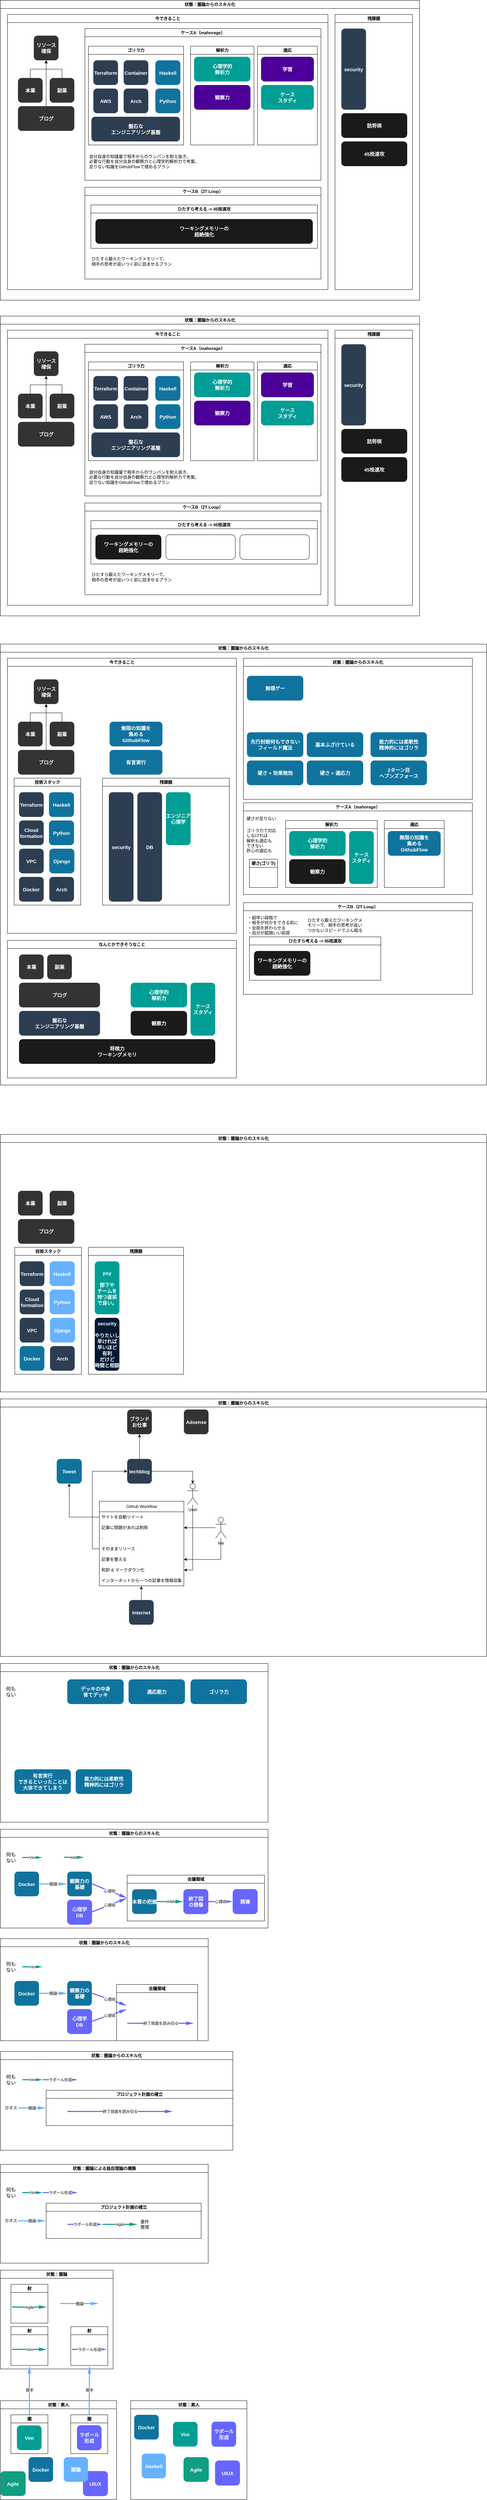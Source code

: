 <mxfile version="24.7.6" pages="5">
  <diagram id="oRNN-zSzG9cJebJDm6hJ" name="arrow">
    <mxGraphModel dx="1493" dy="7814" grid="1" gridSize="10" guides="1" tooltips="1" connect="1" arrows="1" fold="1" page="1" pageScale="1" pageWidth="827" pageHeight="1169" math="0" shadow="0">
      <root>
        <mxCell id="0" />
        <mxCell id="1" parent="0" />
        <mxCell id="EtvrNQNIiaBIp_oZrtTh-1" value="状態：素人" style="swimlane;whiteSpace=wrap;html=1;" parent="1" vertex="1">
          <mxGeometry x="410" y="110" width="330" height="280" as="geometry" />
        </mxCell>
        <mxCell id="EtvrNQNIiaBIp_oZrtTh-2" value="Docker" style="rounded=1;fillColor=#10739E;strokeColor=none;shadow=0;gradientColor=none;fontStyle=1;fontColor=#FFFFFF;fontSize=14;" parent="EtvrNQNIiaBIp_oZrtTh-1" vertex="1">
          <mxGeometry x="10.0" y="40" width="69.68" height="70" as="geometry" />
        </mxCell>
        <mxCell id="EtvrNQNIiaBIp_oZrtTh-3" value="Vim" style="rounded=1;fillColor=#019e95;strokeColor=none;shadow=0;gradientColor=none;fontStyle=1;fontColor=#FFFFFF;fontSize=14;" parent="EtvrNQNIiaBIp_oZrtTh-1" vertex="1">
          <mxGeometry x="120.0" y="60" width="69.79" height="70" as="geometry" />
        </mxCell>
        <mxCell id="EtvrNQNIiaBIp_oZrtTh-4" value="Haskell" style="rounded=1;fillColor=#66B2FF;strokeColor=none;shadow=0;gradientColor=none;fontStyle=1;fontColor=#FFFFFF;fontSize=14;" parent="EtvrNQNIiaBIp_oZrtTh-1" vertex="1">
          <mxGeometry x="31.36" y="150" width="68.75" height="70" as="geometry" />
        </mxCell>
        <mxCell id="EtvrNQNIiaBIp_oZrtTh-5" value="Agile" style="rounded=1;fillColor=#109e81;strokeColor=none;shadow=0;gradientColor=none;fontStyle=1;fontColor=#FFFFFF;fontSize=14;" parent="EtvrNQNIiaBIp_oZrtTh-1" vertex="1">
          <mxGeometry x="150" y="160" width="71.72" height="70" as="geometry" />
        </mxCell>
        <mxCell id="EtvrNQNIiaBIp_oZrtTh-6" value="UIUX" style="rounded=1;fillColor=#6666FF;strokeColor=#6666FF;shadow=0;gradientColor=none;fontStyle=1;fontColor=#FFFFFF;fontSize=14;" parent="EtvrNQNIiaBIp_oZrtTh-1" vertex="1">
          <mxGeometry x="240" y="170" width="69.79" height="70" as="geometry" />
        </mxCell>
        <mxCell id="EtvrNQNIiaBIp_oZrtTh-7" value="ラポール&#xa;形成" style="rounded=1;fillColor=#6666FF;strokeColor=#6666FF;shadow=0;gradientColor=none;fontStyle=1;fontColor=#FFFFFF;fontSize=14;" parent="EtvrNQNIiaBIp_oZrtTh-1" vertex="1">
          <mxGeometry x="230" y="60" width="68.75" height="70" as="geometry" />
        </mxCell>
        <mxCell id="EtvrNQNIiaBIp_oZrtTh-9" value="状態：素人" style="swimlane;whiteSpace=wrap;html=1;" parent="1" vertex="1">
          <mxGeometry x="40" y="110" width="330" height="280" as="geometry" />
        </mxCell>
        <mxCell id="EtvrNQNIiaBIp_oZrtTh-10" value="Docker" style="rounded=1;fillColor=#10739E;strokeColor=none;shadow=0;gradientColor=none;fontStyle=1;fontColor=#FFFFFF;fontSize=14;" parent="EtvrNQNIiaBIp_oZrtTh-9" vertex="1">
          <mxGeometry x="80.0" y="160" width="69.68" height="70" as="geometry" />
        </mxCell>
        <mxCell id="EtvrNQNIiaBIp_oZrtTh-13" value="圏" style="swimlane;whiteSpace=wrap;html=1;" parent="EtvrNQNIiaBIp_oZrtTh-9" vertex="1">
          <mxGeometry x="199.79" y="40" width="105" height="110" as="geometry" />
        </mxCell>
        <mxCell id="EtvrNQNIiaBIp_oZrtTh-14" value="ラポール&#xa;形成" style="rounded=1;fillColor=#6666FF;strokeColor=#6666FF;shadow=0;gradientColor=none;fontStyle=1;fontColor=#FFFFFF;fontSize=14;" parent="EtvrNQNIiaBIp_oZrtTh-13" vertex="1">
          <mxGeometry x="18.12" y="30" width="68.75" height="70" as="geometry" />
        </mxCell>
        <mxCell id="EtvrNQNIiaBIp_oZrtTh-15" value="圏" style="swimlane;whiteSpace=wrap;html=1;" parent="EtvrNQNIiaBIp_oZrtTh-9" vertex="1">
          <mxGeometry x="30" y="40" width="105" height="110" as="geometry" />
        </mxCell>
        <mxCell id="EtvrNQNIiaBIp_oZrtTh-16" value="Vim" style="rounded=1;fillColor=#019e95;strokeColor=none;shadow=0;gradientColor=none;fontStyle=1;fontColor=#FFFFFF;fontSize=14;" parent="EtvrNQNIiaBIp_oZrtTh-15" vertex="1">
          <mxGeometry x="17.08" y="30" width="69.79" height="70" as="geometry" />
        </mxCell>
        <mxCell id="EtvrNQNIiaBIp_oZrtTh-17" value="UIUX" style="rounded=1;fillColor=#6666FF;strokeColor=#6666FF;shadow=0;gradientColor=none;fontStyle=1;fontColor=#FFFFFF;fontSize=14;" parent="EtvrNQNIiaBIp_oZrtTh-9" vertex="1">
          <mxGeometry x="235.0" y="200" width="69.79" height="70" as="geometry" />
        </mxCell>
        <mxCell id="EtvrNQNIiaBIp_oZrtTh-11" value="圏論" style="rounded=1;fillColor=#66B2FF;strokeColor=none;shadow=0;gradientColor=none;fontStyle=1;fontColor=#FFFFFF;fontSize=14;" parent="EtvrNQNIiaBIp_oZrtTh-9" vertex="1">
          <mxGeometry x="180" y="160" width="68.75" height="70" as="geometry" />
        </mxCell>
        <mxCell id="EtvrNQNIiaBIp_oZrtTh-12" value="Agile" style="rounded=1;fillColor=#109e81;strokeColor=none;shadow=0;gradientColor=none;fontStyle=1;fontColor=#FFFFFF;fontSize=14;" parent="EtvrNQNIiaBIp_oZrtTh-9" vertex="1">
          <mxGeometry y="200" width="71.72" height="70" as="geometry" />
        </mxCell>
        <mxCell id="EtvrNQNIiaBIp_oZrtTh-19" value="状態：圏論" style="swimlane;whiteSpace=wrap;html=1;" parent="1" vertex="1">
          <mxGeometry x="40" y="-260" width="320" height="280" as="geometry" />
        </mxCell>
        <mxCell id="EtvrNQNIiaBIp_oZrtTh-20" value="射" style="swimlane;whiteSpace=wrap;html=1;" parent="EtvrNQNIiaBIp_oZrtTh-19" vertex="1">
          <mxGeometry x="200" y="160" width="105" height="110" as="geometry" />
        </mxCell>
        <mxCell id="EtvrNQNIiaBIp_oZrtTh-21" value="" style="endArrow=classic;html=1;rounded=0;fillColor=#6666FF;shape=flexArrow;width=3;endSize=7.17;endWidth=6;strokeColor=none;" parent="EtvrNQNIiaBIp_oZrtTh-20" edge="1">
          <mxGeometry relative="1" as="geometry">
            <mxPoint x="2.5" y="64.5" as="sourcePoint" />
            <mxPoint x="102.5" y="64.5" as="targetPoint" />
          </mxGeometry>
        </mxCell>
        <mxCell id="EtvrNQNIiaBIp_oZrtTh-22" value="ラポール形成" style="edgeLabel;resizable=0;html=1;align=center;verticalAlign=middle;" parent="EtvrNQNIiaBIp_oZrtTh-21" connectable="0" vertex="1">
          <mxGeometry relative="1" as="geometry" />
        </mxCell>
        <mxCell id="EtvrNQNIiaBIp_oZrtTh-23" value="射" style="swimlane;whiteSpace=wrap;html=1;" parent="EtvrNQNIiaBIp_oZrtTh-19" vertex="1">
          <mxGeometry x="30" y="160" width="105" height="110" as="geometry" />
        </mxCell>
        <mxCell id="EtvrNQNIiaBIp_oZrtTh-24" value="" style="endArrow=classic;html=1;rounded=0;fillColor=#019e95;shape=flexArrow;width=3;endSize=7.17;endWidth=6;strokeColor=none;" parent="EtvrNQNIiaBIp_oZrtTh-23" edge="1">
          <mxGeometry relative="1" as="geometry">
            <mxPoint x="2.5" y="64.5" as="sourcePoint" />
            <mxPoint x="102.5" y="64.5" as="targetPoint" />
          </mxGeometry>
        </mxCell>
        <mxCell id="EtvrNQNIiaBIp_oZrtTh-25" value="Vim" style="edgeLabel;resizable=0;html=1;align=center;verticalAlign=middle;" parent="EtvrNQNIiaBIp_oZrtTh-24" connectable="0" vertex="1">
          <mxGeometry relative="1" as="geometry" />
        </mxCell>
        <mxCell id="EtvrNQNIiaBIp_oZrtTh-28" value="射" style="swimlane;whiteSpace=wrap;html=1;" parent="EtvrNQNIiaBIp_oZrtTh-19" vertex="1">
          <mxGeometry x="30.0" y="40" width="105" height="110" as="geometry" />
        </mxCell>
        <mxCell id="EtvrNQNIiaBIp_oZrtTh-29" value="" style="endArrow=classic;html=1;rounded=0;fillColor=#109E81;shape=flexArrow;width=3;endSize=7.17;endWidth=6;strokeColor=none;" parent="EtvrNQNIiaBIp_oZrtTh-28" edge="1">
          <mxGeometry relative="1" as="geometry">
            <mxPoint x="2.5" y="64.5" as="sourcePoint" />
            <mxPoint x="102.5" y="64.5" as="targetPoint" />
          </mxGeometry>
        </mxCell>
        <mxCell id="EtvrNQNIiaBIp_oZrtTh-30" value="Agile" style="edgeLabel;resizable=0;html=1;align=center;verticalAlign=middle;" parent="EtvrNQNIiaBIp_oZrtTh-29" connectable="0" vertex="1">
          <mxGeometry relative="1" as="geometry" />
        </mxCell>
        <mxCell id="EtvrNQNIiaBIp_oZrtTh-26" value="" style="endArrow=classic;html=1;rounded=0;fillColor=#66B2FF;shape=flexArrow;width=3;endSize=7.17;endWidth=6;strokeColor=none;exitX=1;exitY=0.5;exitDx=0;exitDy=0;entryX=0;entryY=0.5;entryDx=0;entryDy=0;" parent="EtvrNQNIiaBIp_oZrtTh-19" edge="1">
          <mxGeometry relative="1" as="geometry">
            <mxPoint x="170" y="94.5" as="sourcePoint" />
            <mxPoint x="280" y="94.5" as="targetPoint" />
          </mxGeometry>
        </mxCell>
        <mxCell id="EtvrNQNIiaBIp_oZrtTh-27" value="圏論" style="edgeLabel;resizable=0;html=1;align=center;verticalAlign=middle;" parent="EtvrNQNIiaBIp_oZrtTh-26" connectable="0" vertex="1">
          <mxGeometry relative="1" as="geometry" />
        </mxCell>
        <mxCell id="EtvrNQNIiaBIp_oZrtTh-31" value="" style="endArrow=classic;html=1;rounded=0;fillColor=#66B2FF;shape=flexArrow;width=3;endSize=7.17;endWidth=6;strokeColor=none;exitX=0.5;exitY=0;exitDx=0;exitDy=0;" parent="1" source="EtvrNQNIiaBIp_oZrtTh-13" edge="1">
          <mxGeometry relative="1" as="geometry">
            <mxPoint x="293" y="150" as="sourcePoint" />
            <mxPoint x="293" y="10" as="targetPoint" />
          </mxGeometry>
        </mxCell>
        <mxCell id="EtvrNQNIiaBIp_oZrtTh-32" value="関手" style="edgeLabel;resizable=0;html=1;align=center;verticalAlign=middle;" parent="EtvrNQNIiaBIp_oZrtTh-31" connectable="0" vertex="1">
          <mxGeometry relative="1" as="geometry" />
        </mxCell>
        <mxCell id="EtvrNQNIiaBIp_oZrtTh-33" value="" style="endArrow=classic;html=1;rounded=0;fillColor=#66B2FF;shape=flexArrow;width=3;endSize=7.17;endWidth=6;strokeColor=none;exitX=0.5;exitY=0;exitDx=0;exitDy=0;" parent="1" source="EtvrNQNIiaBIp_oZrtTh-15" target="EtvrNQNIiaBIp_oZrtTh-23" edge="1">
          <mxGeometry relative="1" as="geometry">
            <mxPoint x="740" y="54.47" as="sourcePoint" />
            <mxPoint x="830" y="50" as="targetPoint" />
          </mxGeometry>
        </mxCell>
        <mxCell id="EtvrNQNIiaBIp_oZrtTh-34" value="関手" style="edgeLabel;resizable=0;html=1;align=center;verticalAlign=middle;" parent="EtvrNQNIiaBIp_oZrtTh-33" connectable="0" vertex="1">
          <mxGeometry relative="1" as="geometry" />
        </mxCell>
        <mxCell id="EtvrNQNIiaBIp_oZrtTh-35" value="状態：圏論による独自理論の構築" style="swimlane;whiteSpace=wrap;html=1;" parent="1" vertex="1">
          <mxGeometry x="40" y="-560" width="590" height="280" as="geometry" />
        </mxCell>
        <mxCell id="EtvrNQNIiaBIp_oZrtTh-36" value="" style="endArrow=classic;html=1;rounded=0;fillColor=#66B2FF;shape=flexArrow;width=3;endSize=7.17;endWidth=6;strokeColor=none;exitX=1;exitY=0.5;exitDx=0;exitDy=0;entryX=0;entryY=0.5;entryDx=0;entryDy=0;" parent="EtvrNQNIiaBIp_oZrtTh-35" source="EtvrNQNIiaBIp_oZrtTh-43" target="EtvrNQNIiaBIp_oZrtTh-44" edge="1">
          <mxGeometry relative="1" as="geometry">
            <mxPoint x="68.0" y="159.58" as="sourcePoint" />
            <mxPoint x="130" y="160" as="targetPoint" />
          </mxGeometry>
        </mxCell>
        <mxCell id="EtvrNQNIiaBIp_oZrtTh-37" value="圏論" style="edgeLabel;resizable=0;html=1;align=center;verticalAlign=middle;" parent="EtvrNQNIiaBIp_oZrtTh-36" connectable="0" vertex="1">
          <mxGeometry relative="1" as="geometry" />
        </mxCell>
        <mxCell id="EtvrNQNIiaBIp_oZrtTh-38" value="" style="endArrow=classic;html=1;rounded=0;fillColor=#019e95;shape=flexArrow;width=3;endSize=7.17;endWidth=6;strokeColor=none;exitX=1;exitY=0.5;exitDx=0;exitDy=0;" parent="EtvrNQNIiaBIp_oZrtTh-35" edge="1">
          <mxGeometry relative="1" as="geometry">
            <mxPoint x="62.0" y="80" as="sourcePoint" />
            <mxPoint x="120" y="80" as="targetPoint" />
          </mxGeometry>
        </mxCell>
        <mxCell id="EtvrNQNIiaBIp_oZrtTh-39" value="Vim" style="edgeLabel;resizable=0;html=1;align=center;verticalAlign=middle;" parent="EtvrNQNIiaBIp_oZrtTh-38" connectable="0" vertex="1">
          <mxGeometry relative="1" as="geometry" />
        </mxCell>
        <mxCell id="EtvrNQNIiaBIp_oZrtTh-40" value="" style="endArrow=classic;html=1;rounded=0;fillColor=#6666FF;shape=flexArrow;width=3;endSize=7.17;endWidth=6;strokeColor=none;" parent="EtvrNQNIiaBIp_oZrtTh-35" edge="1">
          <mxGeometry relative="1" as="geometry">
            <mxPoint x="120" y="80" as="sourcePoint" />
            <mxPoint x="220" y="80" as="targetPoint" />
          </mxGeometry>
        </mxCell>
        <mxCell id="EtvrNQNIiaBIp_oZrtTh-41" value="ラポール形成" style="edgeLabel;resizable=0;html=1;align=center;verticalAlign=middle;" parent="EtvrNQNIiaBIp_oZrtTh-40" connectable="0" vertex="1">
          <mxGeometry relative="1" as="geometry" />
        </mxCell>
        <mxCell id="EtvrNQNIiaBIp_oZrtTh-42" value="&lt;font style=&quot;font-size: 14px;&quot;&gt;何もない&lt;br&gt;&lt;/font&gt;" style="text;html=1;strokeColor=none;fillColor=none;align=center;verticalAlign=middle;whiteSpace=wrap;rounded=0;" parent="EtvrNQNIiaBIp_oZrtTh-35" vertex="1">
          <mxGeometry x="10" y="60" width="40" height="40" as="geometry" />
        </mxCell>
        <mxCell id="EtvrNQNIiaBIp_oZrtTh-43" value="&lt;font style=&quot;&quot;&gt;&lt;font style=&quot;font-size: 12px;&quot;&gt;カオス&lt;/font&gt;&lt;br&gt;&lt;/font&gt;" style="text;html=1;strokeColor=none;fillColor=none;align=center;verticalAlign=middle;whiteSpace=wrap;rounded=0;" parent="EtvrNQNIiaBIp_oZrtTh-35" vertex="1">
          <mxGeometry x="10" y="140" width="40" height="40" as="geometry" />
        </mxCell>
        <mxCell id="EtvrNQNIiaBIp_oZrtTh-44" value="プロジェクト計画の確立" style="swimlane;whiteSpace=wrap;html=1;" parent="EtvrNQNIiaBIp_oZrtTh-35" vertex="1">
          <mxGeometry x="130" y="110" width="440" height="100" as="geometry" />
        </mxCell>
        <mxCell id="EtvrNQNIiaBIp_oZrtTh-45" value="" style="endArrow=classic;html=1;rounded=0;fillColor=#6666FF;shape=flexArrow;width=3;endSize=7.17;endWidth=6;strokeColor=none;" parent="EtvrNQNIiaBIp_oZrtTh-44" edge="1">
          <mxGeometry relative="1" as="geometry">
            <mxPoint x="60" y="60" as="sourcePoint" />
            <mxPoint x="160" y="60" as="targetPoint" />
          </mxGeometry>
        </mxCell>
        <mxCell id="EtvrNQNIiaBIp_oZrtTh-46" value="ラポール形成" style="edgeLabel;resizable=0;html=1;align=center;verticalAlign=middle;" parent="EtvrNQNIiaBIp_oZrtTh-45" connectable="0" vertex="1">
          <mxGeometry relative="1" as="geometry" />
        </mxCell>
        <mxCell id="EtvrNQNIiaBIp_oZrtTh-47" value="" style="endArrow=classic;html=1;rounded=0;fillColor=#109E81;shape=flexArrow;width=3;endSize=7.17;endWidth=6;strokeColor=none;" parent="EtvrNQNIiaBIp_oZrtTh-44" edge="1">
          <mxGeometry relative="1" as="geometry">
            <mxPoint x="160" y="60" as="sourcePoint" />
            <mxPoint x="260" y="60" as="targetPoint" />
          </mxGeometry>
        </mxCell>
        <mxCell id="EtvrNQNIiaBIp_oZrtTh-48" value="Agile" style="edgeLabel;resizable=0;html=1;align=center;verticalAlign=middle;" parent="EtvrNQNIiaBIp_oZrtTh-47" connectable="0" vertex="1">
          <mxGeometry relative="1" as="geometry" />
        </mxCell>
        <mxCell id="EtvrNQNIiaBIp_oZrtTh-49" value="&lt;font style=&quot;&quot;&gt;&lt;font style=&quot;font-size: 12px;&quot;&gt;要件&lt;br&gt;&lt;/font&gt;整理&lt;br&gt;&lt;/font&gt;" style="text;html=1;strokeColor=none;fillColor=none;align=center;verticalAlign=middle;whiteSpace=wrap;rounded=0;" parent="EtvrNQNIiaBIp_oZrtTh-44" vertex="1">
          <mxGeometry x="260" y="40" width="40" height="40" as="geometry" />
        </mxCell>
        <mxCell id="4WUHIGS_B5dh8i_6RRQe-1" value="状態：圏論からのスキル化" style="swimlane;whiteSpace=wrap;html=1;" parent="1" vertex="1">
          <mxGeometry x="40" y="-880" width="660" height="280" as="geometry" />
        </mxCell>
        <mxCell id="4WUHIGS_B5dh8i_6RRQe-2" value="" style="endArrow=classic;html=1;rounded=0;fillColor=#66B2FF;shape=flexArrow;width=3;endSize=7.17;endWidth=6;strokeColor=none;exitX=1;exitY=0.5;exitDx=0;exitDy=0;entryX=0;entryY=0.5;entryDx=0;entryDy=0;" parent="4WUHIGS_B5dh8i_6RRQe-1" source="4WUHIGS_B5dh8i_6RRQe-9" target="4WUHIGS_B5dh8i_6RRQe-10" edge="1">
          <mxGeometry relative="1" as="geometry">
            <mxPoint x="68.0" y="159.58" as="sourcePoint" />
            <mxPoint x="130" y="160" as="targetPoint" />
          </mxGeometry>
        </mxCell>
        <mxCell id="4WUHIGS_B5dh8i_6RRQe-3" value="圏論" style="edgeLabel;resizable=0;html=1;align=center;verticalAlign=middle;" parent="4WUHIGS_B5dh8i_6RRQe-2" connectable="0" vertex="1">
          <mxGeometry relative="1" as="geometry" />
        </mxCell>
        <mxCell id="4WUHIGS_B5dh8i_6RRQe-4" value="" style="endArrow=classic;html=1;rounded=0;fillColor=#019e95;shape=flexArrow;width=3;endSize=7.17;endWidth=6;strokeColor=none;exitX=1;exitY=0.5;exitDx=0;exitDy=0;" parent="4WUHIGS_B5dh8i_6RRQe-1" edge="1">
          <mxGeometry relative="1" as="geometry">
            <mxPoint x="62.0" y="80" as="sourcePoint" />
            <mxPoint x="120" y="80" as="targetPoint" />
          </mxGeometry>
        </mxCell>
        <mxCell id="4WUHIGS_B5dh8i_6RRQe-5" value="Vim" style="edgeLabel;resizable=0;html=1;align=center;verticalAlign=middle;" parent="4WUHIGS_B5dh8i_6RRQe-4" connectable="0" vertex="1">
          <mxGeometry relative="1" as="geometry" />
        </mxCell>
        <mxCell id="4WUHIGS_B5dh8i_6RRQe-6" value="" style="endArrow=classic;html=1;rounded=0;fillColor=#6666FF;shape=flexArrow;width=3;endSize=7.17;endWidth=6;strokeColor=none;" parent="4WUHIGS_B5dh8i_6RRQe-1" edge="1">
          <mxGeometry relative="1" as="geometry">
            <mxPoint x="120" y="80" as="sourcePoint" />
            <mxPoint x="220" y="80" as="targetPoint" />
          </mxGeometry>
        </mxCell>
        <mxCell id="4WUHIGS_B5dh8i_6RRQe-7" value="ラポール形成" style="edgeLabel;resizable=0;html=1;align=center;verticalAlign=middle;" parent="4WUHIGS_B5dh8i_6RRQe-6" connectable="0" vertex="1">
          <mxGeometry relative="1" as="geometry" />
        </mxCell>
        <mxCell id="4WUHIGS_B5dh8i_6RRQe-8" value="&lt;font style=&quot;font-size: 14px;&quot;&gt;何もない&lt;br&gt;&lt;/font&gt;" style="text;html=1;strokeColor=none;fillColor=none;align=center;verticalAlign=middle;whiteSpace=wrap;rounded=0;" parent="4WUHIGS_B5dh8i_6RRQe-1" vertex="1">
          <mxGeometry x="10" y="60" width="40" height="40" as="geometry" />
        </mxCell>
        <mxCell id="4WUHIGS_B5dh8i_6RRQe-9" value="&lt;font style=&quot;&quot;&gt;&lt;font style=&quot;font-size: 12px;&quot;&gt;カオス&lt;/font&gt;&lt;br&gt;&lt;/font&gt;" style="text;html=1;strokeColor=none;fillColor=none;align=center;verticalAlign=middle;whiteSpace=wrap;rounded=0;" parent="4WUHIGS_B5dh8i_6RRQe-1" vertex="1">
          <mxGeometry x="10" y="140" width="40" height="40" as="geometry" />
        </mxCell>
        <mxCell id="4WUHIGS_B5dh8i_6RRQe-10" value="プロジェクト計画の確立" style="swimlane;whiteSpace=wrap;html=1;" parent="4WUHIGS_B5dh8i_6RRQe-1" vertex="1">
          <mxGeometry x="130" y="110" width="530" height="100" as="geometry" />
        </mxCell>
        <mxCell id="4WUHIGS_B5dh8i_6RRQe-11" value="" style="endArrow=classic;html=1;rounded=0;fillColor=#6666FF;shape=flexArrow;width=3;endSize=7.17;endWidth=6;strokeColor=none;" parent="4WUHIGS_B5dh8i_6RRQe-10" edge="1">
          <mxGeometry relative="1" as="geometry">
            <mxPoint x="60" y="60" as="sourcePoint" />
            <mxPoint x="360" y="60" as="targetPoint" />
          </mxGeometry>
        </mxCell>
        <mxCell id="4WUHIGS_B5dh8i_6RRQe-12" value="終了局面を読み切る" style="edgeLabel;resizable=0;html=1;align=center;verticalAlign=middle;" parent="4WUHIGS_B5dh8i_6RRQe-11" connectable="0" vertex="1">
          <mxGeometry relative="1" as="geometry" />
        </mxCell>
        <mxCell id="MkggtV5wi_TIvpfta4GQ-1" value="状態：圏論からのスキル化" style="swimlane;whiteSpace=wrap;html=1;" parent="1" vertex="1">
          <mxGeometry x="40" y="-1200" width="590" height="289.5" as="geometry" />
        </mxCell>
        <mxCell id="MkggtV5wi_TIvpfta4GQ-4" value="" style="endArrow=classic;html=1;rounded=0;fillColor=#019e95;shape=flexArrow;width=3;endSize=7.17;endWidth=6;strokeColor=none;exitX=1;exitY=0.5;exitDx=0;exitDy=0;" parent="MkggtV5wi_TIvpfta4GQ-1" edge="1">
          <mxGeometry relative="1" as="geometry">
            <mxPoint x="62.0" y="80" as="sourcePoint" />
            <mxPoint x="120" y="80" as="targetPoint" />
          </mxGeometry>
        </mxCell>
        <mxCell id="MkggtV5wi_TIvpfta4GQ-5" value="Vim" style="edgeLabel;resizable=0;html=1;align=center;verticalAlign=middle;" parent="MkggtV5wi_TIvpfta4GQ-4" connectable="0" vertex="1">
          <mxGeometry relative="1" as="geometry" />
        </mxCell>
        <mxCell id="MkggtV5wi_TIvpfta4GQ-6" value="" style="endArrow=classic;html=1;rounded=0;fillColor=#6666FF;shape=flexArrow;width=3;endSize=7.17;endWidth=6;strokeColor=none;" parent="MkggtV5wi_TIvpfta4GQ-1" edge="1">
          <mxGeometry relative="1" as="geometry">
            <mxPoint x="259.68" y="154.5" as="sourcePoint" />
            <mxPoint x="360" y="190" as="targetPoint" />
          </mxGeometry>
        </mxCell>
        <mxCell id="MkggtV5wi_TIvpfta4GQ-7" value="心理術" style="edgeLabel;resizable=0;html=1;align=center;verticalAlign=middle;" parent="MkggtV5wi_TIvpfta4GQ-6" connectable="0" vertex="1">
          <mxGeometry relative="1" as="geometry" />
        </mxCell>
        <mxCell id="MkggtV5wi_TIvpfta4GQ-8" value="&lt;font style=&quot;font-size: 14px;&quot;&gt;何もない&lt;br&gt;&lt;/font&gt;" style="text;html=1;strokeColor=none;fillColor=none;align=center;verticalAlign=middle;whiteSpace=wrap;rounded=0;" parent="MkggtV5wi_TIvpfta4GQ-1" vertex="1">
          <mxGeometry x="10" y="60" width="40" height="40" as="geometry" />
        </mxCell>
        <mxCell id="dy35aeAQ4Ue6G7NFQhnv-1" value="Docker" style="rounded=1;fillColor=#10739E;strokeColor=none;shadow=0;gradientColor=none;fontStyle=1;fontColor=#FFFFFF;fontSize=14;" parent="MkggtV5wi_TIvpfta4GQ-1" vertex="1">
          <mxGeometry x="40.0" y="120" width="69.68" height="70" as="geometry" />
        </mxCell>
        <mxCell id="dy35aeAQ4Ue6G7NFQhnv-2" value="" style="endArrow=classic;html=1;rounded=0;fillColor=#66B2FF;shape=flexArrow;width=3;endSize=7.17;endWidth=6;strokeColor=none;exitX=1;exitY=0.5;exitDx=0;exitDy=0;entryX=0;entryY=0.5;entryDx=0;entryDy=0;" parent="MkggtV5wi_TIvpfta4GQ-1" source="dy35aeAQ4Ue6G7NFQhnv-1" target="dy35aeAQ4Ue6G7NFQhnv-4" edge="1">
          <mxGeometry relative="1" as="geometry">
            <mxPoint x="109.68" y="154.5" as="sourcePoint" />
            <mxPoint x="189.68" y="154.5" as="targetPoint" />
          </mxGeometry>
        </mxCell>
        <mxCell id="dy35aeAQ4Ue6G7NFQhnv-3" value="圏論" style="edgeLabel;resizable=0;html=1;align=center;verticalAlign=middle;" parent="dy35aeAQ4Ue6G7NFQhnv-2" connectable="0" vertex="1">
          <mxGeometry relative="1" as="geometry" />
        </mxCell>
        <mxCell id="dy35aeAQ4Ue6G7NFQhnv-4" value="観察力の&#xa;基礎" style="rounded=1;fillColor=#10739E;strokeColor=none;shadow=0;gradientColor=none;fontStyle=1;fontColor=#FFFFFF;fontSize=14;" parent="MkggtV5wi_TIvpfta4GQ-1" vertex="1">
          <mxGeometry x="190.0" y="120" width="69.68" height="70" as="geometry" />
        </mxCell>
        <mxCell id="Grk3ASspi7itF8LlZDWV-1" value="心理学&#xa;DB" style="rounded=1;fillColor=#6666FF;strokeColor=#6666FF;shadow=0;gradientColor=none;fontStyle=1;fontColor=#FFFFFF;fontSize=14;" parent="MkggtV5wi_TIvpfta4GQ-1" vertex="1">
          <mxGeometry x="190.0" y="200" width="69.79" height="70" as="geometry" />
        </mxCell>
        <mxCell id="Grk3ASspi7itF8LlZDWV-2" value="" style="endArrow=classic;html=1;rounded=0;fillColor=#6666FF;shape=flexArrow;width=3;endSize=7.17;endWidth=6;strokeColor=none;" parent="MkggtV5wi_TIvpfta4GQ-1" edge="1">
          <mxGeometry relative="1" as="geometry">
            <mxPoint x="259.68" y="234.5" as="sourcePoint" />
            <mxPoint x="360" y="200" as="targetPoint" />
          </mxGeometry>
        </mxCell>
        <mxCell id="Grk3ASspi7itF8LlZDWV-3" value="心理術" style="edgeLabel;resizable=0;html=1;align=center;verticalAlign=middle;" parent="Grk3ASspi7itF8LlZDWV-2" connectable="0" vertex="1">
          <mxGeometry relative="1" as="geometry" />
        </mxCell>
        <mxCell id="Grk3ASspi7itF8LlZDWV-4" value="会議領域" style="swimlane;whiteSpace=wrap;html=1;" parent="MkggtV5wi_TIvpfta4GQ-1" vertex="1">
          <mxGeometry x="330" y="130" width="230" height="159.5" as="geometry" />
        </mxCell>
        <mxCell id="Grk3ASspi7itF8LlZDWV-7" value="" style="endArrow=classic;html=1;rounded=0;fillColor=#6666FF;shape=flexArrow;width=3;endSize=7.17;endWidth=6;strokeColor=none;" parent="1" edge="1">
          <mxGeometry relative="1" as="geometry">
            <mxPoint x="400" y="-960" as="sourcePoint" />
            <mxPoint x="590" y="-960" as="targetPoint" />
          </mxGeometry>
        </mxCell>
        <mxCell id="Grk3ASspi7itF8LlZDWV-8" value="終了局面を読み切る" style="edgeLabel;resizable=0;html=1;align=center;verticalAlign=middle;" parent="Grk3ASspi7itF8LlZDWV-7" connectable="0" vertex="1">
          <mxGeometry relative="1" as="geometry" />
        </mxCell>
        <mxCell id="Grk3ASspi7itF8LlZDWV-9" value="状態：圏論からのスキル化" style="swimlane;whiteSpace=wrap;html=1;" parent="1" vertex="1">
          <mxGeometry x="40" y="-1510" width="760" height="280" as="geometry" />
        </mxCell>
        <mxCell id="Grk3ASspi7itF8LlZDWV-10" value="" style="endArrow=classic;html=1;rounded=0;fillColor=#019e95;shape=flexArrow;width=3;endSize=7.17;endWidth=6;strokeColor=none;exitX=1;exitY=0.5;exitDx=0;exitDy=0;" parent="Grk3ASspi7itF8LlZDWV-9" edge="1">
          <mxGeometry relative="1" as="geometry">
            <mxPoint x="62.0" y="80" as="sourcePoint" />
            <mxPoint x="120" y="80" as="targetPoint" />
          </mxGeometry>
        </mxCell>
        <mxCell id="Grk3ASspi7itF8LlZDWV-11" value="Vim" style="edgeLabel;resizable=0;html=1;align=center;verticalAlign=middle;" parent="Grk3ASspi7itF8LlZDWV-10" connectable="0" vertex="1">
          <mxGeometry relative="1" as="geometry" />
        </mxCell>
        <mxCell id="Grk3ASspi7itF8LlZDWV-12" value="" style="endArrow=classic;html=1;rounded=0;fillColor=#6666FF;shape=flexArrow;width=3;endSize=7.17;endWidth=6;strokeColor=none;entryX=0;entryY=0.5;entryDx=0;entryDy=0;" parent="Grk3ASspi7itF8LlZDWV-9" target="Grk3ASspi7itF8LlZDWV-22" edge="1">
          <mxGeometry relative="1" as="geometry">
            <mxPoint x="259.68" y="154.5" as="sourcePoint" />
            <mxPoint x="360" y="190" as="targetPoint" />
          </mxGeometry>
        </mxCell>
        <mxCell id="Grk3ASspi7itF8LlZDWV-13" value="心理術" style="edgeLabel;resizable=0;html=1;align=center;verticalAlign=middle;" parent="Grk3ASspi7itF8LlZDWV-12" connectable="0" vertex="1">
          <mxGeometry relative="1" as="geometry" />
        </mxCell>
        <mxCell id="Grk3ASspi7itF8LlZDWV-14" value="&lt;font style=&quot;font-size: 14px;&quot;&gt;何もない&lt;br&gt;&lt;/font&gt;" style="text;html=1;strokeColor=none;fillColor=none;align=center;verticalAlign=middle;whiteSpace=wrap;rounded=0;" parent="Grk3ASspi7itF8LlZDWV-9" vertex="1">
          <mxGeometry x="10" y="60" width="40" height="40" as="geometry" />
        </mxCell>
        <mxCell id="Grk3ASspi7itF8LlZDWV-15" value="Docker" style="rounded=1;fillColor=#10739E;strokeColor=none;shadow=0;gradientColor=none;fontStyle=1;fontColor=#FFFFFF;fontSize=14;" parent="Grk3ASspi7itF8LlZDWV-9" vertex="1">
          <mxGeometry x="40.0" y="120" width="69.68" height="70" as="geometry" />
        </mxCell>
        <mxCell id="Grk3ASspi7itF8LlZDWV-16" value="" style="endArrow=classic;html=1;rounded=0;fillColor=#66B2FF;shape=flexArrow;width=3;endSize=7.17;endWidth=6;strokeColor=none;exitX=1;exitY=0.5;exitDx=0;exitDy=0;entryX=0;entryY=0.5;entryDx=0;entryDy=0;" parent="Grk3ASspi7itF8LlZDWV-9" source="Grk3ASspi7itF8LlZDWV-15" target="Grk3ASspi7itF8LlZDWV-18" edge="1">
          <mxGeometry relative="1" as="geometry">
            <mxPoint x="109.68" y="154.5" as="sourcePoint" />
            <mxPoint x="189.68" y="154.5" as="targetPoint" />
          </mxGeometry>
        </mxCell>
        <mxCell id="Grk3ASspi7itF8LlZDWV-17" value="圏論" style="edgeLabel;resizable=0;html=1;align=center;verticalAlign=middle;" parent="Grk3ASspi7itF8LlZDWV-16" connectable="0" vertex="1">
          <mxGeometry relative="1" as="geometry" />
        </mxCell>
        <mxCell id="Grk3ASspi7itF8LlZDWV-18" value="観察力の&#xa;基礎" style="rounded=1;fillColor=#10739E;strokeColor=none;shadow=0;gradientColor=none;fontStyle=1;fontColor=#FFFFFF;fontSize=14;" parent="Grk3ASspi7itF8LlZDWV-9" vertex="1">
          <mxGeometry x="190.0" y="120" width="69.68" height="70" as="geometry" />
        </mxCell>
        <mxCell id="Grk3ASspi7itF8LlZDWV-19" value="心理学&#xa;DB" style="rounded=1;fillColor=#6666FF;strokeColor=#6666FF;shadow=0;gradientColor=none;fontStyle=1;fontColor=#FFFFFF;fontSize=14;" parent="Grk3ASspi7itF8LlZDWV-9" vertex="1">
          <mxGeometry x="190.0" y="200" width="69.79" height="70" as="geometry" />
        </mxCell>
        <mxCell id="Grk3ASspi7itF8LlZDWV-20" value="" style="endArrow=classic;html=1;rounded=0;fillColor=#6666FF;shape=flexArrow;width=3;endSize=7.17;endWidth=6;strokeColor=none;entryX=0;entryY=0.5;entryDx=0;entryDy=0;" parent="Grk3ASspi7itF8LlZDWV-9" target="Grk3ASspi7itF8LlZDWV-22" edge="1">
          <mxGeometry relative="1" as="geometry">
            <mxPoint x="259.68" y="234.5" as="sourcePoint" />
            <mxPoint x="360" y="200" as="targetPoint" />
          </mxGeometry>
        </mxCell>
        <mxCell id="Grk3ASspi7itF8LlZDWV-21" value="心理術" style="edgeLabel;resizable=0;html=1;align=center;verticalAlign=middle;" parent="Grk3ASspi7itF8LlZDWV-20" connectable="0" vertex="1">
          <mxGeometry relative="1" as="geometry" />
        </mxCell>
        <mxCell id="Grk3ASspi7itF8LlZDWV-22" value="会議領域" style="swimlane;whiteSpace=wrap;html=1;" parent="Grk3ASspi7itF8LlZDWV-9" vertex="1">
          <mxGeometry x="360" y="130" width="390" height="130" as="geometry" />
        </mxCell>
        <mxCell id="4OIpWaBSAvoMjhRQVzah-2" value="本質の把握" style="rounded=1;fillColor=#10739E;strokeColor=none;shadow=0;gradientColor=none;fontStyle=1;fontColor=#FFFFFF;fontSize=14;" parent="Grk3ASspi7itF8LlZDWV-22" vertex="1">
          <mxGeometry x="14.0" y="40" width="69.68" height="70" as="geometry" />
        </mxCell>
        <mxCell id="4OIpWaBSAvoMjhRQVzah-3" value="誘導" style="rounded=1;fillColor=#6666FF;strokeColor=#6666FF;shadow=0;gradientColor=none;fontStyle=1;fontColor=#FFFFFF;fontSize=14;" parent="Grk3ASspi7itF8LlZDWV-22" vertex="1">
          <mxGeometry x="300" y="40" width="69.79" height="70" as="geometry" />
        </mxCell>
        <mxCell id="4OIpWaBSAvoMjhRQVzah-7" value="" style="endArrow=classic;html=1;rounded=0;fillColor=#019e95;shape=flexArrow;width=3;endSize=7.17;endWidth=6;strokeColor=none;exitX=1;exitY=0.5;exitDx=0;exitDy=0;entryX=0;entryY=0.5;entryDx=0;entryDy=0;" parent="Grk3ASspi7itF8LlZDWV-22" source="4OIpWaBSAvoMjhRQVzah-2" target="4OIpWaBSAvoMjhRQVzah-9" edge="1">
          <mxGeometry relative="1" as="geometry">
            <mxPoint x="110.0" y="74.5" as="sourcePoint" />
            <mxPoint x="168" y="74.5" as="targetPoint" />
          </mxGeometry>
        </mxCell>
        <mxCell id="4OIpWaBSAvoMjhRQVzah-8" value="AIM" style="edgeLabel;resizable=0;html=1;align=center;verticalAlign=middle;" parent="4OIpWaBSAvoMjhRQVzah-7" connectable="0" vertex="1">
          <mxGeometry relative="1" as="geometry" />
        </mxCell>
        <mxCell id="4OIpWaBSAvoMjhRQVzah-9" value="終了図&#xa;の想像" style="rounded=1;fillColor=#6666FF;strokeColor=#6666FF;shadow=0;gradientColor=none;fontStyle=1;fontColor=#FFFFFF;fontSize=14;" parent="Grk3ASspi7itF8LlZDWV-22" vertex="1">
          <mxGeometry x="160.11" y="40" width="69.79" height="70" as="geometry" />
        </mxCell>
        <mxCell id="4OIpWaBSAvoMjhRQVzah-10" value="" style="endArrow=classic;html=1;rounded=0;fillColor=#6666FF;shape=flexArrow;width=3;endSize=7.17;endWidth=6;strokeColor=none;entryX=0;entryY=0.5;entryDx=0;entryDy=0;exitX=1;exitY=0.5;exitDx=0;exitDy=0;" parent="Grk3ASspi7itF8LlZDWV-22" source="4OIpWaBSAvoMjhRQVzah-9" target="4OIpWaBSAvoMjhRQVzah-3" edge="1">
          <mxGeometry relative="1" as="geometry">
            <mxPoint x="-90.32" y="114.5" as="sourcePoint" />
            <mxPoint x="10" y="75" as="targetPoint" />
          </mxGeometry>
        </mxCell>
        <mxCell id="4OIpWaBSAvoMjhRQVzah-11" value="心理術" style="edgeLabel;resizable=0;html=1;align=center;verticalAlign=middle;" parent="4OIpWaBSAvoMjhRQVzah-10" connectable="0" vertex="1">
          <mxGeometry relative="1" as="geometry" />
        </mxCell>
        <mxCell id="4OIpWaBSAvoMjhRQVzah-4" value="" style="endArrow=classic;html=1;rounded=0;fillColor=#019e95;shape=flexArrow;width=3;endSize=7.17;endWidth=6;strokeColor=none;exitX=1;exitY=0.5;exitDx=0;exitDy=0;" parent="Grk3ASspi7itF8LlZDWV-9" edge="1">
          <mxGeometry relative="1" as="geometry">
            <mxPoint x="180.0" y="79.5" as="sourcePoint" />
            <mxPoint x="238" y="79.5" as="targetPoint" />
          </mxGeometry>
        </mxCell>
        <mxCell id="4OIpWaBSAvoMjhRQVzah-5" value="AIM" style="edgeLabel;resizable=0;html=1;align=center;verticalAlign=middle;" parent="4OIpWaBSAvoMjhRQVzah-4" connectable="0" vertex="1">
          <mxGeometry relative="1" as="geometry" />
        </mxCell>
        <mxCell id="3vcQB0C9pp6So1rZS9XH-1" value="状態：圏論からのスキル化" style="swimlane;whiteSpace=wrap;html=1;" parent="1" vertex="1">
          <mxGeometry x="40" y="-1980" width="760" height="450" as="geometry" />
        </mxCell>
        <mxCell id="3vcQB0C9pp6So1rZS9XH-6" value="&lt;font style=&quot;font-size: 14px;&quot;&gt;何もない&lt;br&gt;&lt;/font&gt;" style="text;html=1;strokeColor=none;fillColor=none;align=center;verticalAlign=middle;whiteSpace=wrap;rounded=0;" parent="3vcQB0C9pp6So1rZS9XH-1" vertex="1">
          <mxGeometry x="10" y="60" width="40" height="40" as="geometry" />
        </mxCell>
        <mxCell id="3vcQB0C9pp6So1rZS9XH-7" value="有言実行&#xa;できるといったことは&#xa;大体できてしまう" style="rounded=1;fillColor=#10739E;strokeColor=none;shadow=0;gradientColor=none;fontStyle=1;fontColor=#FFFFFF;fontSize=14;" parent="3vcQB0C9pp6So1rZS9XH-1" vertex="1">
          <mxGeometry x="40" y="300" width="160" height="70" as="geometry" />
        </mxCell>
        <mxCell id="3vcQB0C9pp6So1rZS9XH-24" value="デッキの中身&#xa;育てデッキ" style="rounded=1;fillColor=#10739E;strokeColor=none;shadow=0;gradientColor=none;fontStyle=1;fontColor=#FFFFFF;fontSize=14;" parent="3vcQB0C9pp6So1rZS9XH-1" vertex="1">
          <mxGeometry x="190" y="45" width="160" height="70" as="geometry" />
        </mxCell>
        <mxCell id="0A6_qlnSRbyEr8-nvlEl-3" value="適応能力" style="rounded=1;fillColor=#10739E;strokeColor=none;shadow=0;gradientColor=none;fontStyle=1;fontColor=#FFFFFF;fontSize=14;" parent="3vcQB0C9pp6So1rZS9XH-1" vertex="1">
          <mxGeometry x="364" y="45" width="160" height="70" as="geometry" />
        </mxCell>
        <mxCell id="0A6_qlnSRbyEr8-nvlEl-4" value="ゴリラ力" style="rounded=1;fillColor=#10739E;strokeColor=none;shadow=0;gradientColor=none;fontStyle=1;fontColor=#FFFFFF;fontSize=14;" parent="3vcQB0C9pp6So1rZS9XH-1" vertex="1">
          <mxGeometry x="540" y="45" width="160" height="70" as="geometry" />
        </mxCell>
        <mxCell id="0A6_qlnSRbyEr8-nvlEl-5" value="能力的には柔軟性&#xa;精神的にはゴリラ" style="rounded=1;fillColor=#10739E;strokeColor=none;shadow=0;gradientColor=none;fontStyle=1;fontColor=#FFFFFF;fontSize=14;" parent="3vcQB0C9pp6So1rZS9XH-1" vertex="1">
          <mxGeometry x="214" y="300" width="160" height="70" as="geometry" />
        </mxCell>
        <mxCell id="igPosv9aw8RWdcacOeQP-1" value="状態：圏論からのスキル化" style="swimlane;whiteSpace=wrap;html=1;" parent="1" vertex="1">
          <mxGeometry x="40" y="-2730" width="1380" height="730" as="geometry" />
        </mxCell>
        <mxCell id="mrgv56XyLkmAIUHV8rIz-1" value="Adsense" style="rounded=1;fillColor=#333333;strokeColor=none;shadow=0;gradientColor=none;fontStyle=1;fontColor=#FFFFFF;fontSize=14;" parent="igPosv9aw8RWdcacOeQP-1" vertex="1">
          <mxGeometry x="521" y="30" width="70" height="70" as="geometry" />
        </mxCell>
        <mxCell id="6SzB1PvdnZIplH8IDjRf-2" value="ブランド&#xa;お仕事" style="rounded=1;fillColor=#333333;strokeColor=none;shadow=0;gradientColor=none;fontStyle=1;fontColor=#FFFFFF;fontSize=14;" parent="igPosv9aw8RWdcacOeQP-1" vertex="1">
          <mxGeometry x="360" y="30" width="70" height="70" as="geometry" />
        </mxCell>
        <mxCell id="pXqdYK-wdsycdL4smANg-10" value="Tweet" style="rounded=1;fillColor=#10739E;strokeColor=none;shadow=0;gradientColor=none;fontStyle=1;fontColor=#FFFFFF;fontSize=14;" parent="igPosv9aw8RWdcacOeQP-1" vertex="1">
          <mxGeometry x="160" y="170" width="71" height="70" as="geometry" />
        </mxCell>
        <mxCell id="pXqdYK-wdsycdL4smANg-11" value="Internet" style="rounded=1;fillColor=#2E3E52;strokeColor=none;shadow=0;gradientColor=none;fontStyle=1;fontColor=#FFFFFF;fontSize=14;" parent="igPosv9aw8RWdcacOeQP-1" vertex="1">
          <mxGeometry x="365.22" y="570" width="70" height="70" as="geometry" />
        </mxCell>
        <mxCell id="pXqdYK-wdsycdL4smANg-12" style="edgeStyle=orthogonalEdgeStyle;rounded=0;orthogonalLoop=1;jettySize=auto;html=1;entryX=1;entryY=0.5;entryDx=0;entryDy=0;" parent="igPosv9aw8RWdcacOeQP-1" source="pXqdYK-wdsycdL4smANg-13" target="pXqdYK-wdsycdL4smANg-20" edge="1">
          <mxGeometry relative="1" as="geometry" />
        </mxCell>
        <mxCell id="pXqdYK-wdsycdL4smANg-13" value="User" style="shape=umlActor;verticalLabelPosition=bottom;verticalAlign=top;html=1;outlineConnect=0;" parent="igPosv9aw8RWdcacOeQP-1" vertex="1">
          <mxGeometry x="531" y="240" width="30" height="60" as="geometry" />
        </mxCell>
        <mxCell id="pXqdYK-wdsycdL4smANg-14" value="Github Workflow" style="swimlane;fontStyle=0;childLayout=stackLayout;horizontal=1;startSize=30;horizontalStack=0;resizeParent=1;resizeParentMax=0;resizeLast=0;collapsible=1;marginBottom=0;whiteSpace=wrap;html=1;" parent="igPosv9aw8RWdcacOeQP-1" vertex="1">
          <mxGeometry x="281" y="290" width="240" height="240" as="geometry" />
        </mxCell>
        <mxCell id="pXqdYK-wdsycdL4smANg-15" value="サイトを自動ツイート" style="text;strokeColor=none;fillColor=none;align=left;verticalAlign=middle;spacingLeft=4;spacingRight=4;overflow=hidden;points=[[0,0.5],[1,0.5]];portConstraint=eastwest;rotatable=0;whiteSpace=wrap;html=1;" parent="pXqdYK-wdsycdL4smANg-14" vertex="1">
          <mxGeometry y="30" width="240" height="30" as="geometry" />
        </mxCell>
        <mxCell id="pXqdYK-wdsycdL4smANg-16" value="記事に問題があれば削除" style="text;strokeColor=none;fillColor=none;align=left;verticalAlign=middle;spacingLeft=4;spacingRight=4;overflow=hidden;points=[[0,0.5],[1,0.5]];portConstraint=eastwest;rotatable=0;whiteSpace=wrap;html=1;" parent="pXqdYK-wdsycdL4smANg-14" vertex="1">
          <mxGeometry y="60" width="240" height="30" as="geometry" />
        </mxCell>
        <mxCell id="pXqdYK-wdsycdL4smANg-17" value="-" style="text;strokeColor=none;fillColor=none;align=left;verticalAlign=middle;spacingLeft=4;spacingRight=4;overflow=hidden;points=[[0,0.5],[1,0.5]];portConstraint=eastwest;rotatable=0;whiteSpace=wrap;html=1;" parent="pXqdYK-wdsycdL4smANg-14" vertex="1">
          <mxGeometry y="90" width="240" height="30" as="geometry" />
        </mxCell>
        <mxCell id="pXqdYK-wdsycdL4smANg-18" value="そのままリリース" style="text;strokeColor=none;fillColor=none;align=left;verticalAlign=middle;spacingLeft=4;spacingRight=4;overflow=hidden;points=[[0,0.5],[1,0.5]];portConstraint=eastwest;rotatable=0;whiteSpace=wrap;html=1;" parent="pXqdYK-wdsycdL4smANg-14" vertex="1">
          <mxGeometry y="120" width="240" height="30" as="geometry" />
        </mxCell>
        <mxCell id="pXqdYK-wdsycdL4smANg-19" value="記事を整える" style="text;strokeColor=none;fillColor=none;align=left;verticalAlign=middle;spacingLeft=4;spacingRight=4;overflow=hidden;points=[[0,0.5],[1,0.5]];portConstraint=eastwest;rotatable=0;whiteSpace=wrap;html=1;" parent="pXqdYK-wdsycdL4smANg-14" vertex="1">
          <mxGeometry y="150" width="240" height="30" as="geometry" />
        </mxCell>
        <mxCell id="pXqdYK-wdsycdL4smANg-20" value="和訳 &amp;amp; マークダウン化" style="text;strokeColor=none;fillColor=none;align=left;verticalAlign=middle;spacingLeft=4;spacingRight=4;overflow=hidden;points=[[0,0.5],[1,0.5]];portConstraint=eastwest;rotatable=0;whiteSpace=wrap;html=1;" parent="pXqdYK-wdsycdL4smANg-14" vertex="1">
          <mxGeometry y="180" width="240" height="30" as="geometry" />
        </mxCell>
        <mxCell id="pXqdYK-wdsycdL4smANg-21" value="インターネットから一つの記事を情報収集" style="text;strokeColor=none;fillColor=none;align=left;verticalAlign=middle;spacingLeft=4;spacingRight=4;overflow=hidden;points=[[0,0.5],[1,0.5]];portConstraint=eastwest;rotatable=0;whiteSpace=wrap;html=1;" parent="pXqdYK-wdsycdL4smANg-14" vertex="1">
          <mxGeometry y="210" width="240" height="30" as="geometry" />
        </mxCell>
        <mxCell id="pXqdYK-wdsycdL4smANg-24" style="edgeStyle=orthogonalEdgeStyle;rounded=0;orthogonalLoop=1;jettySize=auto;html=1;entryX=0.5;entryY=1;entryDx=0;entryDy=0;" parent="igPosv9aw8RWdcacOeQP-1" source="pXqdYK-wdsycdL4smANg-15" target="pXqdYK-wdsycdL4smANg-10" edge="1">
          <mxGeometry relative="1" as="geometry" />
        </mxCell>
        <mxCell id="pXqdYK-wdsycdL4smANg-25" style="edgeStyle=orthogonalEdgeStyle;rounded=0;orthogonalLoop=1;jettySize=auto;html=1;entryX=0.496;entryY=1.033;entryDx=0;entryDy=0;entryPerimeter=0;" parent="igPosv9aw8RWdcacOeQP-1" source="pXqdYK-wdsycdL4smANg-11" target="pXqdYK-wdsycdL4smANg-21" edge="1">
          <mxGeometry relative="1" as="geometry" />
        </mxCell>
        <mxCell id="pXqdYK-wdsycdL4smANg-26" style="edgeStyle=orthogonalEdgeStyle;rounded=0;orthogonalLoop=1;jettySize=auto;html=1;" parent="igPosv9aw8RWdcacOeQP-1" source="pXqdYK-wdsycdL4smANg-28" target="pXqdYK-wdsycdL4smANg-19" edge="1">
          <mxGeometry relative="1" as="geometry" />
        </mxCell>
        <mxCell id="pXqdYK-wdsycdL4smANg-27" style="edgeStyle=orthogonalEdgeStyle;rounded=0;orthogonalLoop=1;jettySize=auto;html=1;entryX=1;entryY=0.5;entryDx=0;entryDy=0;" parent="igPosv9aw8RWdcacOeQP-1" source="pXqdYK-wdsycdL4smANg-28" target="pXqdYK-wdsycdL4smANg-16" edge="1">
          <mxGeometry relative="1" as="geometry" />
        </mxCell>
        <mxCell id="pXqdYK-wdsycdL4smANg-28" value="Me" style="shape=umlActor;verticalLabelPosition=bottom;verticalAlign=top;html=1;outlineConnect=0;" parent="igPosv9aw8RWdcacOeQP-1" vertex="1">
          <mxGeometry x="611" y="335" width="30" height="60" as="geometry" />
        </mxCell>
        <mxCell id="wKx60gtkJDJb-Gv8d6iq-4" style="edgeStyle=orthogonalEdgeStyle;rounded=0;orthogonalLoop=1;jettySize=auto;html=1;" parent="igPosv9aw8RWdcacOeQP-1" source="wKx60gtkJDJb-Gv8d6iq-1" target="6SzB1PvdnZIplH8IDjRf-2" edge="1">
          <mxGeometry relative="1" as="geometry" />
        </mxCell>
        <mxCell id="wKx60gtkJDJb-Gv8d6iq-1" value="techblog" style="rounded=1;fillColor=#2E3E52;strokeColor=none;shadow=0;gradientColor=none;fontStyle=1;fontColor=#FFFFFF;fontSize=14;" parent="igPosv9aw8RWdcacOeQP-1" vertex="1">
          <mxGeometry x="360" y="170" width="70" height="70" as="geometry" />
        </mxCell>
        <mxCell id="wKx60gtkJDJb-Gv8d6iq-2" style="edgeStyle=orthogonalEdgeStyle;rounded=0;orthogonalLoop=1;jettySize=auto;html=1;entryX=0.5;entryY=0;entryDx=0;entryDy=0;entryPerimeter=0;" parent="igPosv9aw8RWdcacOeQP-1" source="wKx60gtkJDJb-Gv8d6iq-1" target="pXqdYK-wdsycdL4smANg-13" edge="1">
          <mxGeometry relative="1" as="geometry" />
        </mxCell>
        <mxCell id="wKx60gtkJDJb-Gv8d6iq-3" style="edgeStyle=orthogonalEdgeStyle;rounded=0;orthogonalLoop=1;jettySize=auto;html=1;entryX=0;entryY=0.5;entryDx=0;entryDy=0;" parent="igPosv9aw8RWdcacOeQP-1" source="pXqdYK-wdsycdL4smANg-18" target="wKx60gtkJDJb-Gv8d6iq-1" edge="1">
          <mxGeometry relative="1" as="geometry" />
        </mxCell>
        <mxCell id="JHlf3TxTEQhZrFdNS1kI-1" value="状態：圏論からのスキル化" style="swimlane;whiteSpace=wrap;html=1;" parent="1" vertex="1">
          <mxGeometry x="40" y="-3480" width="1380" height="730" as="geometry" />
        </mxCell>
        <mxCell id="JHlf3TxTEQhZrFdNS1kI-25" value="技術スタック" style="swimlane;whiteSpace=wrap;html=1;" parent="JHlf3TxTEQhZrFdNS1kI-1" vertex="1">
          <mxGeometry x="41" y="320" width="189" height="360" as="geometry" />
        </mxCell>
        <mxCell id="JHlf3TxTEQhZrFdNS1kI-5" value="Terraform" style="rounded=1;fillColor=#2E3E52;strokeColor=none;shadow=0;gradientColor=none;fontStyle=1;fontColor=#FFFFFF;fontSize=14;" parent="JHlf3TxTEQhZrFdNS1kI-25" vertex="1">
          <mxGeometry x="14" y="40" width="70" height="70" as="geometry" />
        </mxCell>
        <mxCell id="JHlf3TxTEQhZrFdNS1kI-26" value="Cloud&#xa;formation" style="rounded=1;fillColor=#2E3E52;strokeColor=none;shadow=0;gradientColor=none;fontStyle=1;fontColor=#FFFFFF;fontSize=14;" parent="JHlf3TxTEQhZrFdNS1kI-25" vertex="1">
          <mxGeometry x="14" y="120" width="70" height="70" as="geometry" />
        </mxCell>
        <mxCell id="JHlf3TxTEQhZrFdNS1kI-27" value="VPC" style="rounded=1;fillColor=#2E3E52;strokeColor=none;shadow=0;gradientColor=none;fontStyle=1;fontColor=#FFFFFF;fontSize=14;" parent="JHlf3TxTEQhZrFdNS1kI-25" vertex="1">
          <mxGeometry x="14" y="200" width="70" height="70" as="geometry" />
        </mxCell>
        <mxCell id="JHlf3TxTEQhZrFdNS1kI-4" value="Haskell" style="rounded=1;fillColor=#66B2FF;strokeColor=none;shadow=0;gradientColor=none;fontStyle=1;fontColor=#FFFFFF;fontSize=14;" parent="JHlf3TxTEQhZrFdNS1kI-25" vertex="1">
          <mxGeometry x="99" y="40" width="71" height="70" as="geometry" />
        </mxCell>
        <mxCell id="7HkvuhLWkOqbQwCYd5de-2" value="Python" style="rounded=1;fillColor=#66B2FF;strokeColor=none;shadow=0;gradientColor=none;fontStyle=1;fontColor=#FFFFFF;fontSize=14;" parent="JHlf3TxTEQhZrFdNS1kI-25" vertex="1">
          <mxGeometry x="99" y="120" width="71" height="70" as="geometry" />
        </mxCell>
        <mxCell id="7HkvuhLWkOqbQwCYd5de-3" value="Docker" style="rounded=1;fillColor=#10739E;strokeColor=none;shadow=0;gradientColor=none;fontStyle=1;fontColor=#FFFFFF;fontSize=14;" parent="JHlf3TxTEQhZrFdNS1kI-25" vertex="1">
          <mxGeometry x="14" y="280" width="70" height="70" as="geometry" />
        </mxCell>
        <mxCell id="gy_MRG555wwDk64535U_-1" value="Arch" style="rounded=1;fillColor=#2E3E52;strokeColor=none;shadow=0;gradientColor=none;fontStyle=1;fontColor=#FFFFFF;fontSize=14;" parent="JHlf3TxTEQhZrFdNS1kI-25" vertex="1">
          <mxGeometry x="100" y="280" width="70" height="70" as="geometry" />
        </mxCell>
        <mxCell id="8p56535Rd03QEzrIcmqj-5" value="Django" style="rounded=1;fillColor=#66B2FF;strokeColor=none;shadow=0;gradientColor=none;fontStyle=1;fontColor=#FFFFFF;fontSize=14;" parent="JHlf3TxTEQhZrFdNS1kI-25" vertex="1">
          <mxGeometry x="100" y="200" width="71" height="70" as="geometry" />
        </mxCell>
        <mxCell id="T0hhv4CYac_xe9Lu0SNb-1" value="残課題" style="swimlane;whiteSpace=wrap;html=1;" parent="JHlf3TxTEQhZrFdNS1kI-1" vertex="1">
          <mxGeometry x="250" y="320" width="270" height="360" as="geometry" />
        </mxCell>
        <mxCell id="T0hhv4CYac_xe9Lu0SNb-5" value="security&#xa;&#xa;やりたいし&#xa;早ければ&#xa;早いほど&#xa;有利&#xa;だけど&#xa;時間と相談" style="rounded=1;fillColor=#001933;strokeColor=none;shadow=0;gradientColor=none;fontStyle=1;fontColor=#FFFFFF;fontSize=14;" parent="T0hhv4CYac_xe9Lu0SNb-1" vertex="1">
          <mxGeometry x="18" y="200" width="70" height="150" as="geometry" />
        </mxCell>
        <mxCell id="8p56535Rd03QEzrIcmqj-1" value="psy&#xa;&#xa;部下や&#xa;チームを&#xa;持つ直前&#xa;で良い。" style="rounded=1;fillColor=#019E95;strokeColor=none;shadow=0;gradientColor=none;fontStyle=1;fontColor=#FFFFFF;fontSize=14;" parent="T0hhv4CYac_xe9Lu0SNb-1" vertex="1">
          <mxGeometry x="18" y="40" width="70.11" height="150" as="geometry" />
        </mxCell>
        <mxCell id="8p56535Rd03QEzrIcmqj-2" value="ブログ" style="rounded=1;fillColor=#333333;strokeColor=none;shadow=0;gradientColor=none;fontStyle=1;fontColor=#FFFFFF;fontSize=14;" parent="JHlf3TxTEQhZrFdNS1kI-1" vertex="1">
          <mxGeometry x="50" y="240" width="160" height="70" as="geometry" />
        </mxCell>
        <mxCell id="8p56535Rd03QEzrIcmqj-3" value="本業" style="rounded=1;fillColor=#333333;strokeColor=none;shadow=0;gradientColor=none;fontStyle=1;fontColor=#FFFFFF;fontSize=14;" parent="JHlf3TxTEQhZrFdNS1kI-1" vertex="1">
          <mxGeometry x="50" y="160" width="70" height="70" as="geometry" />
        </mxCell>
        <mxCell id="8p56535Rd03QEzrIcmqj-4" value="副業" style="rounded=1;fillColor=#333333;strokeColor=none;shadow=0;gradientColor=none;fontStyle=1;fontColor=#FFFFFF;fontSize=14;" parent="JHlf3TxTEQhZrFdNS1kI-1" vertex="1">
          <mxGeometry x="140" y="160" width="70" height="70" as="geometry" />
        </mxCell>
        <mxCell id="BjCmp3ALDSeeN3QFNyOh-1" value="状態：圏論からのスキル化" style="swimlane;whiteSpace=wrap;html=1;" parent="1" vertex="1">
          <mxGeometry x="40" y="-4870" width="1380" height="1250" as="geometry" />
        </mxCell>
        <mxCell id="BjCmp3ALDSeeN3QFNyOh-2" value="今できること" style="swimlane;whiteSpace=wrap;html=1;" parent="BjCmp3ALDSeeN3QFNyOh-1" vertex="1">
          <mxGeometry x="20" y="40" width="650" height="780" as="geometry" />
        </mxCell>
        <mxCell id="BjCmp3ALDSeeN3QFNyOh-3" value="有言実行" style="rounded=1;fillColor=#10739E;strokeColor=none;shadow=0;gradientColor=none;fontStyle=1;fontColor=#FFFFFF;fontSize=14;" parent="BjCmp3ALDSeeN3QFNyOh-2" vertex="1">
          <mxGeometry x="290" y="260" width="150" height="70" as="geometry" />
        </mxCell>
        <mxCell id="BjCmp3ALDSeeN3QFNyOh-4" style="edgeStyle=orthogonalEdgeStyle;rounded=0;orthogonalLoop=1;jettySize=auto;html=1;" parent="BjCmp3ALDSeeN3QFNyOh-2" source="BjCmp3ALDSeeN3QFNyOh-5" target="BjCmp3ALDSeeN3QFNyOh-19" edge="1">
          <mxGeometry relative="1" as="geometry" />
        </mxCell>
        <mxCell id="BjCmp3ALDSeeN3QFNyOh-5" value="ブログ" style="rounded=1;fillColor=#333333;strokeColor=none;shadow=0;gradientColor=none;fontStyle=1;fontColor=#FFFFFF;fontSize=14;" parent="BjCmp3ALDSeeN3QFNyOh-2" vertex="1">
          <mxGeometry x="30" y="260" width="160" height="70" as="geometry" />
        </mxCell>
        <mxCell id="BjCmp3ALDSeeN3QFNyOh-6" style="edgeStyle=orthogonalEdgeStyle;rounded=0;orthogonalLoop=1;jettySize=auto;html=1;" parent="BjCmp3ALDSeeN3QFNyOh-2" source="BjCmp3ALDSeeN3QFNyOh-7" target="BjCmp3ALDSeeN3QFNyOh-19" edge="1">
          <mxGeometry relative="1" as="geometry" />
        </mxCell>
        <mxCell id="BjCmp3ALDSeeN3QFNyOh-7" value="本業" style="rounded=1;fillColor=#333333;strokeColor=none;shadow=0;gradientColor=none;fontStyle=1;fontColor=#FFFFFF;fontSize=14;" parent="BjCmp3ALDSeeN3QFNyOh-2" vertex="1">
          <mxGeometry x="30" y="180" width="70" height="70" as="geometry" />
        </mxCell>
        <mxCell id="BjCmp3ALDSeeN3QFNyOh-8" style="edgeStyle=orthogonalEdgeStyle;rounded=0;orthogonalLoop=1;jettySize=auto;html=1;" parent="BjCmp3ALDSeeN3QFNyOh-2" source="BjCmp3ALDSeeN3QFNyOh-9" target="BjCmp3ALDSeeN3QFNyOh-19" edge="1">
          <mxGeometry relative="1" as="geometry" />
        </mxCell>
        <mxCell id="BjCmp3ALDSeeN3QFNyOh-9" value="副業" style="rounded=1;fillColor=#333333;strokeColor=none;shadow=0;gradientColor=none;fontStyle=1;fontColor=#FFFFFF;fontSize=14;" parent="BjCmp3ALDSeeN3QFNyOh-2" vertex="1">
          <mxGeometry x="120" y="180" width="70" height="70" as="geometry" />
        </mxCell>
        <mxCell id="BjCmp3ALDSeeN3QFNyOh-10" value="技術スタック" style="swimlane;whiteSpace=wrap;html=1;" parent="BjCmp3ALDSeeN3QFNyOh-2" vertex="1">
          <mxGeometry x="19" y="340" width="189" height="360" as="geometry" />
        </mxCell>
        <mxCell id="BjCmp3ALDSeeN3QFNyOh-11" value="Terraform" style="rounded=1;fillColor=#2E3E52;strokeColor=none;shadow=0;gradientColor=none;fontStyle=1;fontColor=#FFFFFF;fontSize=14;" parent="BjCmp3ALDSeeN3QFNyOh-10" vertex="1">
          <mxGeometry x="14" y="40" width="70" height="70" as="geometry" />
        </mxCell>
        <mxCell id="BjCmp3ALDSeeN3QFNyOh-12" value="Cloud&#xa;formation" style="rounded=1;fillColor=#2E3E52;strokeColor=none;shadow=0;gradientColor=none;fontStyle=1;fontColor=#FFFFFF;fontSize=14;" parent="BjCmp3ALDSeeN3QFNyOh-10" vertex="1">
          <mxGeometry x="14" y="120" width="70" height="70" as="geometry" />
        </mxCell>
        <mxCell id="BjCmp3ALDSeeN3QFNyOh-13" value="VPC" style="rounded=1;fillColor=#2E3E52;strokeColor=none;shadow=0;gradientColor=none;fontStyle=1;fontColor=#FFFFFF;fontSize=14;" parent="BjCmp3ALDSeeN3QFNyOh-10" vertex="1">
          <mxGeometry x="14" y="200" width="70" height="70" as="geometry" />
        </mxCell>
        <mxCell id="BjCmp3ALDSeeN3QFNyOh-14" value="Haskell" style="rounded=1;fillColor=#10739E;strokeColor=none;shadow=0;gradientColor=none;fontStyle=1;fontColor=#FFFFFF;fontSize=14;" parent="BjCmp3ALDSeeN3QFNyOh-10" vertex="1">
          <mxGeometry x="99" y="40" width="71" height="70" as="geometry" />
        </mxCell>
        <mxCell id="BjCmp3ALDSeeN3QFNyOh-15" value="Python" style="rounded=1;fillColor=#10739E;strokeColor=none;shadow=0;gradientColor=none;fontStyle=1;fontColor=#FFFFFF;fontSize=14;" parent="BjCmp3ALDSeeN3QFNyOh-10" vertex="1">
          <mxGeometry x="99" y="120" width="71" height="70" as="geometry" />
        </mxCell>
        <mxCell id="BjCmp3ALDSeeN3QFNyOh-16" value="Docker" style="rounded=1;fillColor=#2E3E52;strokeColor=none;shadow=0;gradientColor=none;fontStyle=1;fontColor=#FFFFFF;fontSize=14;" parent="BjCmp3ALDSeeN3QFNyOh-10" vertex="1">
          <mxGeometry x="14" y="280" width="70" height="70" as="geometry" />
        </mxCell>
        <mxCell id="BjCmp3ALDSeeN3QFNyOh-17" value="Arch" style="rounded=1;fillColor=#2E3E52;strokeColor=none;shadow=0;gradientColor=none;fontStyle=1;fontColor=#FFFFFF;fontSize=14;" parent="BjCmp3ALDSeeN3QFNyOh-10" vertex="1">
          <mxGeometry x="100" y="280" width="70" height="70" as="geometry" />
        </mxCell>
        <mxCell id="BjCmp3ALDSeeN3QFNyOh-18" value="Django" style="rounded=1;fillColor=#10739E;strokeColor=none;shadow=0;gradientColor=none;fontStyle=1;fontColor=#FFFFFF;fontSize=14;" parent="BjCmp3ALDSeeN3QFNyOh-10" vertex="1">
          <mxGeometry x="100" y="200" width="71" height="70" as="geometry" />
        </mxCell>
        <mxCell id="BjCmp3ALDSeeN3QFNyOh-19" value="リソース&#xa;確保" style="rounded=1;fillColor=#333333;strokeColor=none;shadow=0;gradientColor=none;fontStyle=1;fontColor=#FFFFFF;fontSize=14;" parent="BjCmp3ALDSeeN3QFNyOh-2" vertex="1">
          <mxGeometry x="75" y="60" width="70" height="70" as="geometry" />
        </mxCell>
        <mxCell id="BjCmp3ALDSeeN3QFNyOh-20" value="残課題" style="swimlane;whiteSpace=wrap;html=1;" parent="BjCmp3ALDSeeN3QFNyOh-2" vertex="1">
          <mxGeometry x="270" y="340" width="360" height="360" as="geometry" />
        </mxCell>
        <mxCell id="BjCmp3ALDSeeN3QFNyOh-21" value="security" style="rounded=1;fillColor=#2E3E52;strokeColor=none;shadow=0;gradientColor=none;fontStyle=1;fontColor=#FFFFFF;fontSize=14;" parent="BjCmp3ALDSeeN3QFNyOh-20" vertex="1">
          <mxGeometry x="18" y="40" width="70" height="310" as="geometry" />
        </mxCell>
        <mxCell id="BjCmp3ALDSeeN3QFNyOh-22" value="DB" style="rounded=1;fillColor=#2E3E52;strokeColor=none;shadow=0;gradientColor=none;fontStyle=1;fontColor=#FFFFFF;fontSize=14;" parent="BjCmp3ALDSeeN3QFNyOh-20" vertex="1">
          <mxGeometry x="99" y="40" width="70" height="310" as="geometry" />
        </mxCell>
        <mxCell id="BjCmp3ALDSeeN3QFNyOh-23" value="エンジニア&#xa;心理学" style="rounded=1;fillColor=#019E95;strokeColor=none;shadow=0;gradientColor=none;fontStyle=1;fontColor=#FFFFFF;fontSize=14;" parent="BjCmp3ALDSeeN3QFNyOh-20" vertex="1">
          <mxGeometry x="180" y="40" width="70.11" height="150" as="geometry" />
        </mxCell>
        <mxCell id="BjCmp3ALDSeeN3QFNyOh-24" value="無限の知識を&#xa;集める&#xa;GithubFlow" style="rounded=1;fillColor=#10739E;strokeColor=none;shadow=0;gradientColor=none;fontStyle=1;fontColor=#FFFFFF;fontSize=14;" parent="BjCmp3ALDSeeN3QFNyOh-2" vertex="1">
          <mxGeometry x="290" y="180" width="150" height="70" as="geometry" />
        </mxCell>
        <mxCell id="BjCmp3ALDSeeN3QFNyOh-25" value="状態：圏論からのスキル化" style="swimlane;whiteSpace=wrap;html=1;" parent="BjCmp3ALDSeeN3QFNyOh-1" vertex="1">
          <mxGeometry x="690" y="40" width="650" height="400" as="geometry" />
        </mxCell>
        <mxCell id="BjCmp3ALDSeeN3QFNyOh-26" value="能力的には柔軟性&#xa;精神的にはゴリラ" style="rounded=1;fillColor=#10739E;strokeColor=none;shadow=0;gradientColor=none;fontStyle=1;fontColor=#FFFFFF;fontSize=14;" parent="BjCmp3ALDSeeN3QFNyOh-25" vertex="1">
          <mxGeometry x="361" y="210" width="160" height="70" as="geometry" />
        </mxCell>
        <mxCell id="BjCmp3ALDSeeN3QFNyOh-27" value="先行封殺何もできない&#xa;フィールド魔法" style="rounded=1;fillColor=#10739E;strokeColor=none;shadow=0;gradientColor=none;fontStyle=1;fontColor=#FFFFFF;fontSize=14;" parent="BjCmp3ALDSeeN3QFNyOh-25" vertex="1">
          <mxGeometry x="10" y="210" width="160" height="70" as="geometry" />
        </mxCell>
        <mxCell id="BjCmp3ALDSeeN3QFNyOh-28" value="無理ゲー" style="rounded=1;fillColor=#10739E;strokeColor=none;shadow=0;gradientColor=none;fontStyle=1;fontColor=#FFFFFF;fontSize=14;" parent="BjCmp3ALDSeeN3QFNyOh-25" vertex="1">
          <mxGeometry x="10" y="50" width="160" height="70" as="geometry" />
        </mxCell>
        <mxCell id="BjCmp3ALDSeeN3QFNyOh-29" value="基本ふざけている" style="rounded=1;fillColor=#10739E;strokeColor=none;shadow=0;gradientColor=none;fontStyle=1;fontColor=#FFFFFF;fontSize=14;" parent="BjCmp3ALDSeeN3QFNyOh-25" vertex="1">
          <mxGeometry x="180" y="210" width="160" height="70" as="geometry" />
        </mxCell>
        <mxCell id="BjCmp3ALDSeeN3QFNyOh-30" value="2ターン目&#xa;ヘブンズフォース" style="rounded=1;fillColor=#10739E;strokeColor=none;shadow=0;gradientColor=none;fontStyle=1;fontColor=#FFFFFF;fontSize=14;" parent="BjCmp3ALDSeeN3QFNyOh-25" vertex="1">
          <mxGeometry x="361" y="290" width="160" height="70" as="geometry" />
        </mxCell>
        <mxCell id="BjCmp3ALDSeeN3QFNyOh-31" value="硬さ + 効果無効" style="rounded=1;fillColor=#10739E;strokeColor=none;shadow=0;gradientColor=none;fontStyle=1;fontColor=#FFFFFF;fontSize=14;" parent="BjCmp3ALDSeeN3QFNyOh-25" vertex="1">
          <mxGeometry x="10" y="290" width="160" height="70" as="geometry" />
        </mxCell>
        <mxCell id="BjCmp3ALDSeeN3QFNyOh-32" value="硬さ + 適応力" style="rounded=1;fillColor=#10739E;strokeColor=none;shadow=0;gradientColor=none;fontStyle=1;fontColor=#FFFFFF;fontSize=14;" parent="BjCmp3ALDSeeN3QFNyOh-25" vertex="1">
          <mxGeometry x="180" y="290" width="160" height="70" as="geometry" />
        </mxCell>
        <mxCell id="BjCmp3ALDSeeN3QFNyOh-33" value="なんとかできそうなこと" style="swimlane;whiteSpace=wrap;html=1;" parent="BjCmp3ALDSeeN3QFNyOh-1" vertex="1">
          <mxGeometry x="20" y="840" width="650" height="390" as="geometry" />
        </mxCell>
        <mxCell id="BjCmp3ALDSeeN3QFNyOh-34" value="本業" style="rounded=1;fillColor=#333333;strokeColor=none;shadow=0;gradientColor=none;fontStyle=1;fontColor=#FFFFFF;fontSize=14;" parent="BjCmp3ALDSeeN3QFNyOh-33" vertex="1">
          <mxGeometry x="33" y="40" width="70" height="70" as="geometry" />
        </mxCell>
        <mxCell id="BjCmp3ALDSeeN3QFNyOh-35" value="盤石な&#xa;エンジニアリング基盤" style="rounded=1;fillColor=#2E3E52;strokeColor=none;shadow=0;gradientColor=none;fontStyle=1;fontColor=#FFFFFF;fontSize=14;" parent="BjCmp3ALDSeeN3QFNyOh-33" vertex="1">
          <mxGeometry x="33" y="200" width="230" height="70" as="geometry" />
        </mxCell>
        <mxCell id="BjCmp3ALDSeeN3QFNyOh-36" value="副業" style="rounded=1;fillColor=#333333;strokeColor=none;shadow=0;gradientColor=none;fontStyle=1;fontColor=#FFFFFF;fontSize=14;" parent="BjCmp3ALDSeeN3QFNyOh-33" vertex="1">
          <mxGeometry x="113" y="40" width="70" height="70" as="geometry" />
        </mxCell>
        <mxCell id="BjCmp3ALDSeeN3QFNyOh-37" value="ブログ" style="rounded=1;fillColor=#333333;strokeColor=none;shadow=0;gradientColor=none;fontStyle=1;fontColor=#FFFFFF;fontSize=14;" parent="BjCmp3ALDSeeN3QFNyOh-33" vertex="1">
          <mxGeometry x="33" y="120" width="230" height="70" as="geometry" />
        </mxCell>
        <mxCell id="BjCmp3ALDSeeN3QFNyOh-38" value="心理学的&#xa;解析力" style="rounded=1;fillColor=#019E95;strokeColor=none;shadow=0;gradientColor=none;fontStyle=1;fontColor=#FFFFFF;fontSize=14;" parent="BjCmp3ALDSeeN3QFNyOh-33" vertex="1">
          <mxGeometry x="350" y="120" width="160" height="70" as="geometry" />
        </mxCell>
        <mxCell id="BjCmp3ALDSeeN3QFNyOh-39" value="観察力" style="rounded=1;fillColor=#1A1A1A;strokeColor=none;shadow=0;gradientColor=none;fontStyle=1;fontColor=#FFFFFF;fontSize=14;" parent="BjCmp3ALDSeeN3QFNyOh-33" vertex="1">
          <mxGeometry x="350" y="200" width="160" height="70" as="geometry" />
        </mxCell>
        <mxCell id="BjCmp3ALDSeeN3QFNyOh-40" value="ケース&#xa;スタディ" style="rounded=1;fillColor=#019E95;strokeColor=none;shadow=0;gradientColor=none;fontStyle=1;fontColor=#FFFFFF;fontSize=14;" parent="BjCmp3ALDSeeN3QFNyOh-33" vertex="1">
          <mxGeometry x="520" y="120" width="70" height="150" as="geometry" />
        </mxCell>
        <mxCell id="BjCmp3ALDSeeN3QFNyOh-41" value="将棋力&#xa;ワーキングメモリ" style="rounded=1;fillColor=#1A1A1A;strokeColor=none;shadow=0;gradientColor=none;fontStyle=1;fontColor=#FFFFFF;fontSize=14;" parent="BjCmp3ALDSeeN3QFNyOh-33" vertex="1">
          <mxGeometry x="33" y="280" width="557" height="70" as="geometry" />
        </mxCell>
        <mxCell id="BjCmp3ALDSeeN3QFNyOh-42" value="ケースA（mahorage）" style="swimlane;whiteSpace=wrap;html=1;" parent="BjCmp3ALDSeeN3QFNyOh-1" vertex="1">
          <mxGeometry x="690" y="450" width="650" height="260" as="geometry" />
        </mxCell>
        <mxCell id="BjCmp3ALDSeeN3QFNyOh-43" value="硬さ(ゴリラ)" style="swimlane;whiteSpace=wrap;html=1;" parent="BjCmp3ALDSeeN3QFNyOh-42" vertex="1">
          <mxGeometry x="17" y="160" width="80" height="80" as="geometry" />
        </mxCell>
        <mxCell id="BjCmp3ALDSeeN3QFNyOh-44" value="解析力" style="swimlane;whiteSpace=wrap;html=1;" parent="BjCmp3ALDSeeN3QFNyOh-42" vertex="1">
          <mxGeometry x="120" y="50" width="260" height="190" as="geometry" />
        </mxCell>
        <mxCell id="BjCmp3ALDSeeN3QFNyOh-45" value="心理学的&#xa;解析力" style="rounded=1;fillColor=#019E95;strokeColor=none;shadow=0;gradientColor=none;fontStyle=1;fontColor=#FFFFFF;fontSize=14;" parent="BjCmp3ALDSeeN3QFNyOh-44" vertex="1">
          <mxGeometry x="10" y="30" width="160" height="70" as="geometry" />
        </mxCell>
        <mxCell id="BjCmp3ALDSeeN3QFNyOh-46" value="観察力" style="rounded=1;fillColor=#1A1A1A;strokeColor=none;shadow=0;gradientColor=none;fontStyle=1;fontColor=#FFFFFF;fontSize=14;" parent="BjCmp3ALDSeeN3QFNyOh-44" vertex="1">
          <mxGeometry x="10" y="110" width="160" height="70" as="geometry" />
        </mxCell>
        <mxCell id="BjCmp3ALDSeeN3QFNyOh-47" value="ケース&#xa;スタディ" style="rounded=1;fillColor=#019E95;strokeColor=none;shadow=0;gradientColor=none;fontStyle=1;fontColor=#FFFFFF;fontSize=14;" parent="BjCmp3ALDSeeN3QFNyOh-44" vertex="1">
          <mxGeometry x="180" y="30" width="70" height="150" as="geometry" />
        </mxCell>
        <mxCell id="BjCmp3ALDSeeN3QFNyOh-48" value="適応" style="swimlane;whiteSpace=wrap;html=1;" parent="BjCmp3ALDSeeN3QFNyOh-42" vertex="1">
          <mxGeometry x="400" y="50" width="170" height="190" as="geometry" />
        </mxCell>
        <mxCell id="BjCmp3ALDSeeN3QFNyOh-49" value="無限の知識を&#xa;集める&#xa;GithubFlow" style="rounded=1;fillColor=#10739E;strokeColor=none;shadow=0;gradientColor=none;fontStyle=1;fontColor=#FFFFFF;fontSize=14;" parent="BjCmp3ALDSeeN3QFNyOh-48" vertex="1">
          <mxGeometry x="10" y="30" width="150" height="70" as="geometry" />
        </mxCell>
        <mxCell id="BjCmp3ALDSeeN3QFNyOh-50" value="&lt;h1 style=&quot;margin-top: 0px;&quot;&gt;&lt;span style=&quot;font-size: 12px; font-weight: 400;&quot;&gt;硬さが足りない&lt;/span&gt;&lt;/h1&gt;&lt;div&gt;&lt;span style=&quot;font-size: 12px; font-weight: 400;&quot;&gt;ゴリラ力で対応&lt;/span&gt;&lt;/div&gt;&lt;div&gt;しなければ&lt;/div&gt;&lt;div&gt;解析も適応も&lt;/div&gt;&lt;div&gt;できない&lt;/div&gt;&lt;div&gt;肝心の適応も&lt;/div&gt;" style="text;html=1;whiteSpace=wrap;overflow=hidden;rounded=0;" parent="BjCmp3ALDSeeN3QFNyOh-42" vertex="1">
          <mxGeometry x="7" y="20" width="100" height="130" as="geometry" />
        </mxCell>
        <mxCell id="BjCmp3ALDSeeN3QFNyOh-51" value="ケースB（2T Loop）" style="swimlane;whiteSpace=wrap;html=1;" parent="BjCmp3ALDSeeN3QFNyOh-1" vertex="1">
          <mxGeometry x="690" y="733" width="650" height="260" as="geometry" />
        </mxCell>
        <mxCell id="BjCmp3ALDSeeN3QFNyOh-52" value="・超早い段階で&lt;div&gt;・相手が何かをできる前に&lt;/div&gt;&lt;div&gt;・全部を終わらせる&lt;/div&gt;&lt;div&gt;・自分が超頭いい前提&lt;/div&gt;" style="text;html=1;align=left;verticalAlign=middle;whiteSpace=wrap;rounded=0;" parent="BjCmp3ALDSeeN3QFNyOh-51" vertex="1">
          <mxGeometry x="10" y="27" width="160" height="73" as="geometry" />
        </mxCell>
        <mxCell id="BjCmp3ALDSeeN3QFNyOh-53" value="ひたすら考える -&amp;gt; 45桂速攻" style="swimlane;whiteSpace=wrap;html=1;" parent="BjCmp3ALDSeeN3QFNyOh-51" vertex="1">
          <mxGeometry x="17" y="97" width="373" height="123" as="geometry" />
        </mxCell>
        <mxCell id="BjCmp3ALDSeeN3QFNyOh-54" value="ワーキングメモリーの&#xa;超絶強化" style="rounded=1;fillColor=#1A1A1A;strokeColor=none;shadow=0;gradientColor=none;fontStyle=1;fontColor=#FFFFFF;fontSize=14;" parent="BjCmp3ALDSeeN3QFNyOh-53" vertex="1">
          <mxGeometry x="13" y="40" width="160" height="70" as="geometry" />
        </mxCell>
        <mxCell id="BjCmp3ALDSeeN3QFNyOh-55" value="ひたすら鍛えたワーキングメモリーで、相手の思考が追いつかないスピードでぶん殴る" style="text;html=1;align=left;verticalAlign=middle;whiteSpace=wrap;rounded=0;" parent="BjCmp3ALDSeeN3QFNyOh-51" vertex="1">
          <mxGeometry x="180" y="27" width="160" height="73" as="geometry" />
        </mxCell>
        <mxCell id="RX5ra8nryUKqk7P2S72R-1" value="状態：圏論からのスキル化" style="swimlane;whiteSpace=wrap;html=1;" parent="1" vertex="1">
          <mxGeometry x="40" y="-5800" width="1190" height="850" as="geometry" />
        </mxCell>
        <mxCell id="RX5ra8nryUKqk7P2S72R-2" value="今できること" style="swimlane;whiteSpace=wrap;html=1;" parent="RX5ra8nryUKqk7P2S72R-1" vertex="1">
          <mxGeometry x="20" y="40" width="910" height="780" as="geometry" />
        </mxCell>
        <mxCell id="RX5ra8nryUKqk7P2S72R-4" style="edgeStyle=orthogonalEdgeStyle;rounded=0;orthogonalLoop=1;jettySize=auto;html=1;" parent="RX5ra8nryUKqk7P2S72R-2" source="RX5ra8nryUKqk7P2S72R-5" target="RX5ra8nryUKqk7P2S72R-19" edge="1">
          <mxGeometry relative="1" as="geometry" />
        </mxCell>
        <mxCell id="RX5ra8nryUKqk7P2S72R-5" value="ブログ" style="rounded=1;fillColor=#333333;strokeColor=none;shadow=0;gradientColor=none;fontStyle=1;fontColor=#FFFFFF;fontSize=14;" parent="RX5ra8nryUKqk7P2S72R-2" vertex="1">
          <mxGeometry x="30" y="260" width="160" height="70" as="geometry" />
        </mxCell>
        <mxCell id="RX5ra8nryUKqk7P2S72R-6" style="edgeStyle=orthogonalEdgeStyle;rounded=0;orthogonalLoop=1;jettySize=auto;html=1;" parent="RX5ra8nryUKqk7P2S72R-2" source="RX5ra8nryUKqk7P2S72R-7" target="RX5ra8nryUKqk7P2S72R-19" edge="1">
          <mxGeometry relative="1" as="geometry" />
        </mxCell>
        <mxCell id="RX5ra8nryUKqk7P2S72R-7" value="本業" style="rounded=1;fillColor=#333333;strokeColor=none;shadow=0;gradientColor=none;fontStyle=1;fontColor=#FFFFFF;fontSize=14;" parent="RX5ra8nryUKqk7P2S72R-2" vertex="1">
          <mxGeometry x="30" y="180" width="70" height="70" as="geometry" />
        </mxCell>
        <mxCell id="RX5ra8nryUKqk7P2S72R-8" style="edgeStyle=orthogonalEdgeStyle;rounded=0;orthogonalLoop=1;jettySize=auto;html=1;" parent="RX5ra8nryUKqk7P2S72R-2" source="RX5ra8nryUKqk7P2S72R-9" target="RX5ra8nryUKqk7P2S72R-19" edge="1">
          <mxGeometry relative="1" as="geometry" />
        </mxCell>
        <mxCell id="RX5ra8nryUKqk7P2S72R-9" value="副業" style="rounded=1;fillColor=#333333;strokeColor=none;shadow=0;gradientColor=none;fontStyle=1;fontColor=#FFFFFF;fontSize=14;" parent="RX5ra8nryUKqk7P2S72R-2" vertex="1">
          <mxGeometry x="120" y="180" width="70" height="70" as="geometry" />
        </mxCell>
        <mxCell id="RX5ra8nryUKqk7P2S72R-19" value="リソース&#xa;確保" style="rounded=1;fillColor=#333333;strokeColor=none;shadow=0;gradientColor=none;fontStyle=1;fontColor=#FFFFFF;fontSize=14;" parent="RX5ra8nryUKqk7P2S72R-2" vertex="1">
          <mxGeometry x="75" y="60" width="70" height="70" as="geometry" />
        </mxCell>
        <mxCell id="RX5ra8nryUKqk7P2S72R-51" value="ケースB（2T Loop）" style="swimlane;whiteSpace=wrap;html=1;" parent="RX5ra8nryUKqk7P2S72R-2" vertex="1">
          <mxGeometry x="220" y="490" width="670" height="260" as="geometry" />
        </mxCell>
        <mxCell id="RX5ra8nryUKqk7P2S72R-53" value="ひたすら考える -&amp;gt; 45桂速攻" style="swimlane;whiteSpace=wrap;html=1;" parent="RX5ra8nryUKqk7P2S72R-51" vertex="1">
          <mxGeometry x="17" y="50" width="643" height="123" as="geometry" />
        </mxCell>
        <mxCell id="RX5ra8nryUKqk7P2S72R-54" value="ワーキングメモリーの&#xa;超絶強化" style="rounded=1;fillColor=#1A1A1A;strokeColor=none;shadow=0;gradientColor=none;fontStyle=1;fontColor=#FFFFFF;fontSize=14;" parent="RX5ra8nryUKqk7P2S72R-53" vertex="1">
          <mxGeometry x="13" y="40" width="187" height="70" as="geometry" />
        </mxCell>
        <mxCell id="RX5ra8nryUKqk7P2S72R-63" value="" style="rounded=1;whiteSpace=wrap;html=1;" parent="RX5ra8nryUKqk7P2S72R-53" vertex="1">
          <mxGeometry x="213" y="40" width="197" height="70" as="geometry" />
        </mxCell>
        <mxCell id="RX5ra8nryUKqk7P2S72R-64" value="" style="rounded=1;whiteSpace=wrap;html=1;" parent="RX5ra8nryUKqk7P2S72R-53" vertex="1">
          <mxGeometry x="423" y="40" width="197" height="70" as="geometry" />
        </mxCell>
        <mxCell id="RX5ra8nryUKqk7P2S72R-55" value="ひたすら鍛えたワーキングメモリーで、&lt;br&gt;相手の思考が追いつく前に詰ませるプラン" style="text;html=1;align=left;verticalAlign=middle;whiteSpace=wrap;rounded=0;" parent="RX5ra8nryUKqk7P2S72R-51" vertex="1">
          <mxGeometry x="17" y="173" width="323" height="73" as="geometry" />
        </mxCell>
        <mxCell id="RX5ra8nryUKqk7P2S72R-42" value="ケースA（mahorage）" style="swimlane;whiteSpace=wrap;html=1;" parent="RX5ra8nryUKqk7P2S72R-2" vertex="1">
          <mxGeometry x="220" y="40" width="670" height="430" as="geometry" />
        </mxCell>
        <mxCell id="RX5ra8nryUKqk7P2S72R-44" value="解析力" style="swimlane;whiteSpace=wrap;html=1;" parent="RX5ra8nryUKqk7P2S72R-42" vertex="1">
          <mxGeometry x="300" y="50" width="180" height="280" as="geometry" />
        </mxCell>
        <mxCell id="RX5ra8nryUKqk7P2S72R-45" value="心理学的&#xa;解析力" style="rounded=1;fillColor=#019E95;strokeColor=none;shadow=0;gradientColor=none;fontStyle=1;fontColor=#FFFFFF;fontSize=14;" parent="RX5ra8nryUKqk7P2S72R-44" vertex="1">
          <mxGeometry x="10" y="30" width="160" height="70" as="geometry" />
        </mxCell>
        <mxCell id="RX5ra8nryUKqk7P2S72R-46" value="観察力" style="rounded=1;fillColor=#4C0099;strokeColor=none;shadow=0;gradientColor=none;fontStyle=1;fontColor=#FFFFFF;fontSize=14;" parent="RX5ra8nryUKqk7P2S72R-44" vertex="1">
          <mxGeometry x="10" y="110" width="160" height="70" as="geometry" />
        </mxCell>
        <mxCell id="RX5ra8nryUKqk7P2S72R-48" value="適応" style="swimlane;whiteSpace=wrap;html=1;" parent="RX5ra8nryUKqk7P2S72R-42" vertex="1">
          <mxGeometry x="490" y="50" width="170" height="280" as="geometry" />
        </mxCell>
        <mxCell id="RX5ra8nryUKqk7P2S72R-49" value="学習" style="rounded=1;fillColor=#4C0099;strokeColor=none;shadow=0;gradientColor=none;fontStyle=1;fontColor=#FFFFFF;fontSize=14;" parent="RX5ra8nryUKqk7P2S72R-48" vertex="1">
          <mxGeometry x="10" y="30" width="150" height="70" as="geometry" />
        </mxCell>
        <mxCell id="RX5ra8nryUKqk7P2S72R-47" value="ケース&#xa;スタディ" style="rounded=1;fillColor=#019E95;strokeColor=none;shadow=0;gradientColor=none;fontStyle=1;fontColor=#FFFFFF;fontSize=14;" parent="RX5ra8nryUKqk7P2S72R-48" vertex="1">
          <mxGeometry x="10" y="110" width="150" height="70" as="geometry" />
        </mxCell>
        <mxCell id="RX5ra8nryUKqk7P2S72R-10" value="ゴリラ力" style="swimlane;whiteSpace=wrap;html=1;" parent="RX5ra8nryUKqk7P2S72R-42" vertex="1">
          <mxGeometry x="10" y="50" width="270" height="280" as="geometry" />
        </mxCell>
        <mxCell id="RX5ra8nryUKqk7P2S72R-11" value="Terraform" style="rounded=1;fillColor=#2E3E52;strokeColor=none;shadow=0;gradientColor=none;fontStyle=1;fontColor=#FFFFFF;fontSize=14;" parent="RX5ra8nryUKqk7P2S72R-10" vertex="1">
          <mxGeometry x="14" y="40" width="70" height="70" as="geometry" />
        </mxCell>
        <mxCell id="RX5ra8nryUKqk7P2S72R-12" value="AWS" style="rounded=1;fillColor=#2E3E52;strokeColor=none;shadow=0;gradientColor=none;fontStyle=1;fontColor=#FFFFFF;fontSize=14;" parent="RX5ra8nryUKqk7P2S72R-10" vertex="1">
          <mxGeometry x="14" y="120" width="70" height="70" as="geometry" />
        </mxCell>
        <mxCell id="RX5ra8nryUKqk7P2S72R-14" value="Haskell" style="rounded=1;fillColor=#10739E;strokeColor=none;shadow=0;gradientColor=none;fontStyle=1;fontColor=#FFFFFF;fontSize=14;" parent="RX5ra8nryUKqk7P2S72R-10" vertex="1">
          <mxGeometry x="190" y="40" width="71" height="70" as="geometry" />
        </mxCell>
        <mxCell id="RX5ra8nryUKqk7P2S72R-15" value="Python" style="rounded=1;fillColor=#10739E;strokeColor=none;shadow=0;gradientColor=none;fontStyle=1;fontColor=#FFFFFF;fontSize=14;" parent="RX5ra8nryUKqk7P2S72R-10" vertex="1">
          <mxGeometry x="190" y="120" width="71" height="70" as="geometry" />
        </mxCell>
        <mxCell id="RX5ra8nryUKqk7P2S72R-16" value="Container" style="rounded=1;fillColor=#2E3E52;strokeColor=none;shadow=0;gradientColor=none;fontStyle=1;fontColor=#FFFFFF;fontSize=14;" parent="RX5ra8nryUKqk7P2S72R-10" vertex="1">
          <mxGeometry x="100" y="40" width="70" height="70" as="geometry" />
        </mxCell>
        <mxCell id="RX5ra8nryUKqk7P2S72R-17" value="Arch" style="rounded=1;fillColor=#2E3E52;strokeColor=none;shadow=0;gradientColor=none;fontStyle=1;fontColor=#FFFFFF;fontSize=14;" parent="RX5ra8nryUKqk7P2S72R-10" vertex="1">
          <mxGeometry x="100" y="120" width="70" height="70" as="geometry" />
        </mxCell>
        <mxCell id="RX5ra8nryUKqk7P2S72R-35" value="盤石な&#xa;エンジニアリング基盤" style="rounded=1;fillColor=#2E3E52;strokeColor=none;shadow=0;gradientColor=none;fontStyle=1;fontColor=#FFFFFF;fontSize=14;" parent="RX5ra8nryUKqk7P2S72R-10" vertex="1">
          <mxGeometry x="8.5" y="200" width="251.5" height="70" as="geometry" />
        </mxCell>
        <mxCell id="RX5ra8nryUKqk7P2S72R-61" value="自分自身の知識量で相手からのワンパンを耐え抜き、&lt;br&gt;必要な行動を自分自身の観察力と心理学的解析力で考案。&lt;br&gt;足りない知識をGithubFlowで埋めるプラン" style="text;html=1;align=left;verticalAlign=middle;whiteSpace=wrap;rounded=0;" parent="RX5ra8nryUKqk7P2S72R-42" vertex="1">
          <mxGeometry x="10" y="340" width="530" height="73" as="geometry" />
        </mxCell>
        <mxCell id="RX5ra8nryUKqk7P2S72R-20" value="残課題" style="swimlane;whiteSpace=wrap;html=1;" parent="RX5ra8nryUKqk7P2S72R-1" vertex="1">
          <mxGeometry x="950" y="40" width="220" height="780" as="geometry" />
        </mxCell>
        <mxCell id="RX5ra8nryUKqk7P2S72R-21" value="security" style="rounded=1;fillColor=#2E3E52;strokeColor=none;shadow=0;gradientColor=none;fontStyle=1;fontColor=#FFFFFF;fontSize=14;" parent="RX5ra8nryUKqk7P2S72R-20" vertex="1">
          <mxGeometry x="18" y="40" width="70" height="230" as="geometry" />
        </mxCell>
        <mxCell id="RX5ra8nryUKqk7P2S72R-59" value="詰将棋" style="rounded=1;fillColor=#1A1A1A;strokeColor=none;shadow=0;gradientColor=none;fontStyle=1;fontColor=#FFFFFF;fontSize=14;" parent="RX5ra8nryUKqk7P2S72R-20" vertex="1">
          <mxGeometry x="18" y="280" width="187" height="70" as="geometry" />
        </mxCell>
        <mxCell id="RX5ra8nryUKqk7P2S72R-58" value="45桂速攻" style="rounded=1;fillColor=#1A1A1A;strokeColor=none;shadow=0;gradientColor=none;fontStyle=1;fontColor=#FFFFFF;fontSize=14;" parent="RX5ra8nryUKqk7P2S72R-20" vertex="1">
          <mxGeometry x="18" y="360" width="187" height="70" as="geometry" />
        </mxCell>
        <mxCell id="jk-8av8z0sdPc6n0qqWk-1" value="状態：圏論からのスキル化" style="swimlane;whiteSpace=wrap;html=1;" parent="1" vertex="1">
          <mxGeometry x="40" y="-6695" width="1190" height="850" as="geometry" />
        </mxCell>
        <mxCell id="jk-8av8z0sdPc6n0qqWk-2" value="今できること" style="swimlane;whiteSpace=wrap;html=1;" parent="jk-8av8z0sdPc6n0qqWk-1" vertex="1">
          <mxGeometry x="20" y="40" width="910" height="780" as="geometry" />
        </mxCell>
        <mxCell id="jk-8av8z0sdPc6n0qqWk-3" style="edgeStyle=orthogonalEdgeStyle;rounded=0;orthogonalLoop=1;jettySize=auto;html=1;" parent="jk-8av8z0sdPc6n0qqWk-2" source="jk-8av8z0sdPc6n0qqWk-4" target="jk-8av8z0sdPc6n0qqWk-9" edge="1">
          <mxGeometry relative="1" as="geometry" />
        </mxCell>
        <mxCell id="jk-8av8z0sdPc6n0qqWk-4" value="ブログ" style="rounded=1;fillColor=#333333;strokeColor=none;shadow=0;gradientColor=none;fontStyle=1;fontColor=#FFFFFF;fontSize=14;" parent="jk-8av8z0sdPc6n0qqWk-2" vertex="1">
          <mxGeometry x="30" y="260" width="160" height="70" as="geometry" />
        </mxCell>
        <mxCell id="jk-8av8z0sdPc6n0qqWk-5" style="edgeStyle=orthogonalEdgeStyle;rounded=0;orthogonalLoop=1;jettySize=auto;html=1;" parent="jk-8av8z0sdPc6n0qqWk-2" source="jk-8av8z0sdPc6n0qqWk-6" target="jk-8av8z0sdPc6n0qqWk-9" edge="1">
          <mxGeometry relative="1" as="geometry" />
        </mxCell>
        <mxCell id="jk-8av8z0sdPc6n0qqWk-6" value="本業" style="rounded=1;fillColor=#333333;strokeColor=none;shadow=0;gradientColor=none;fontStyle=1;fontColor=#FFFFFF;fontSize=14;" parent="jk-8av8z0sdPc6n0qqWk-2" vertex="1">
          <mxGeometry x="30" y="180" width="70" height="70" as="geometry" />
        </mxCell>
        <mxCell id="jk-8av8z0sdPc6n0qqWk-7" style="edgeStyle=orthogonalEdgeStyle;rounded=0;orthogonalLoop=1;jettySize=auto;html=1;" parent="jk-8av8z0sdPc6n0qqWk-2" source="jk-8av8z0sdPc6n0qqWk-8" target="jk-8av8z0sdPc6n0qqWk-9" edge="1">
          <mxGeometry relative="1" as="geometry" />
        </mxCell>
        <mxCell id="jk-8av8z0sdPc6n0qqWk-8" value="副業" style="rounded=1;fillColor=#333333;strokeColor=none;shadow=0;gradientColor=none;fontStyle=1;fontColor=#FFFFFF;fontSize=14;" parent="jk-8av8z0sdPc6n0qqWk-2" vertex="1">
          <mxGeometry x="120" y="180" width="70" height="70" as="geometry" />
        </mxCell>
        <mxCell id="jk-8av8z0sdPc6n0qqWk-9" value="リソース&#xa;確保" style="rounded=1;fillColor=#333333;strokeColor=none;shadow=0;gradientColor=none;fontStyle=1;fontColor=#FFFFFF;fontSize=14;" parent="jk-8av8z0sdPc6n0qqWk-2" vertex="1">
          <mxGeometry x="75" y="60" width="70" height="70" as="geometry" />
        </mxCell>
        <mxCell id="jk-8av8z0sdPc6n0qqWk-10" value="ケースB（2T Loop）" style="swimlane;whiteSpace=wrap;html=1;" parent="jk-8av8z0sdPc6n0qqWk-2" vertex="1">
          <mxGeometry x="220" y="490" width="670" height="260" as="geometry" />
        </mxCell>
        <mxCell id="jk-8av8z0sdPc6n0qqWk-11" value="ひたすら考える -&amp;gt; 45桂速攻" style="swimlane;whiteSpace=wrap;html=1;" parent="jk-8av8z0sdPc6n0qqWk-10" vertex="1">
          <mxGeometry x="17" y="50" width="643" height="123" as="geometry" />
        </mxCell>
        <mxCell id="jk-8av8z0sdPc6n0qqWk-12" value="ワーキングメモリーの&#xa;超絶強化" style="rounded=1;fillColor=#1A1A1A;strokeColor=none;shadow=0;gradientColor=none;fontStyle=1;fontColor=#FFFFFF;fontSize=14;" parent="jk-8av8z0sdPc6n0qqWk-11" vertex="1">
          <mxGeometry x="13" y="40" width="617" height="70" as="geometry" />
        </mxCell>
        <mxCell id="jk-8av8z0sdPc6n0qqWk-15" value="ひたすら鍛えたワーキングメモリーで、&lt;br&gt;相手の思考が追いつく前に詰ませるプラン" style="text;html=1;align=left;verticalAlign=middle;whiteSpace=wrap;rounded=0;" parent="jk-8av8z0sdPc6n0qqWk-10" vertex="1">
          <mxGeometry x="17" y="173" width="323" height="73" as="geometry" />
        </mxCell>
        <mxCell id="jk-8av8z0sdPc6n0qqWk-16" value="ケースA（mahorage）" style="swimlane;whiteSpace=wrap;html=1;" parent="jk-8av8z0sdPc6n0qqWk-2" vertex="1">
          <mxGeometry x="220" y="40" width="670" height="430" as="geometry" />
        </mxCell>
        <mxCell id="jk-8av8z0sdPc6n0qqWk-17" value="解析力" style="swimlane;whiteSpace=wrap;html=1;" parent="jk-8av8z0sdPc6n0qqWk-16" vertex="1">
          <mxGeometry x="300" y="50" width="180" height="280" as="geometry" />
        </mxCell>
        <mxCell id="jk-8av8z0sdPc6n0qqWk-18" value="心理学的&#xa;解析力" style="rounded=1;fillColor=#019E95;strokeColor=none;shadow=0;gradientColor=none;fontStyle=1;fontColor=#FFFFFF;fontSize=14;" parent="jk-8av8z0sdPc6n0qqWk-17" vertex="1">
          <mxGeometry x="10" y="30" width="160" height="70" as="geometry" />
        </mxCell>
        <mxCell id="jk-8av8z0sdPc6n0qqWk-19" value="観察力" style="rounded=1;fillColor=#4C0099;strokeColor=none;shadow=0;gradientColor=none;fontStyle=1;fontColor=#FFFFFF;fontSize=14;" parent="jk-8av8z0sdPc6n0qqWk-17" vertex="1">
          <mxGeometry x="10" y="110" width="160" height="70" as="geometry" />
        </mxCell>
        <mxCell id="jk-8av8z0sdPc6n0qqWk-20" value="適応" style="swimlane;whiteSpace=wrap;html=1;" parent="jk-8av8z0sdPc6n0qqWk-16" vertex="1">
          <mxGeometry x="490" y="50" width="170" height="280" as="geometry" />
        </mxCell>
        <mxCell id="jk-8av8z0sdPc6n0qqWk-21" value="学習" style="rounded=1;fillColor=#4C0099;strokeColor=none;shadow=0;gradientColor=none;fontStyle=1;fontColor=#FFFFFF;fontSize=14;" parent="jk-8av8z0sdPc6n0qqWk-20" vertex="1">
          <mxGeometry x="10" y="30" width="150" height="70" as="geometry" />
        </mxCell>
        <mxCell id="jk-8av8z0sdPc6n0qqWk-22" value="ケース&#xa;スタディ" style="rounded=1;fillColor=#019E95;strokeColor=none;shadow=0;gradientColor=none;fontStyle=1;fontColor=#FFFFFF;fontSize=14;" parent="jk-8av8z0sdPc6n0qqWk-20" vertex="1">
          <mxGeometry x="10" y="110" width="150" height="70" as="geometry" />
        </mxCell>
        <mxCell id="jk-8av8z0sdPc6n0qqWk-23" value="ゴリラ力" style="swimlane;whiteSpace=wrap;html=1;" parent="jk-8av8z0sdPc6n0qqWk-16" vertex="1">
          <mxGeometry x="10" y="50" width="270" height="280" as="geometry" />
        </mxCell>
        <mxCell id="jk-8av8z0sdPc6n0qqWk-24" value="Terraform" style="rounded=1;fillColor=#2E3E52;strokeColor=none;shadow=0;gradientColor=none;fontStyle=1;fontColor=#FFFFFF;fontSize=14;" parent="jk-8av8z0sdPc6n0qqWk-23" vertex="1">
          <mxGeometry x="14" y="40" width="70" height="70" as="geometry" />
        </mxCell>
        <mxCell id="jk-8av8z0sdPc6n0qqWk-25" value="AWS" style="rounded=1;fillColor=#2E3E52;strokeColor=none;shadow=0;gradientColor=none;fontStyle=1;fontColor=#FFFFFF;fontSize=14;" parent="jk-8av8z0sdPc6n0qqWk-23" vertex="1">
          <mxGeometry x="14" y="120" width="70" height="70" as="geometry" />
        </mxCell>
        <mxCell id="jk-8av8z0sdPc6n0qqWk-26" value="Haskell" style="rounded=1;fillColor=#10739E;strokeColor=none;shadow=0;gradientColor=none;fontStyle=1;fontColor=#FFFFFF;fontSize=14;" parent="jk-8av8z0sdPc6n0qqWk-23" vertex="1">
          <mxGeometry x="190" y="40" width="71" height="70" as="geometry" />
        </mxCell>
        <mxCell id="jk-8av8z0sdPc6n0qqWk-27" value="Python" style="rounded=1;fillColor=#10739E;strokeColor=none;shadow=0;gradientColor=none;fontStyle=1;fontColor=#FFFFFF;fontSize=14;" parent="jk-8av8z0sdPc6n0qqWk-23" vertex="1">
          <mxGeometry x="190" y="120" width="71" height="70" as="geometry" />
        </mxCell>
        <mxCell id="jk-8av8z0sdPc6n0qqWk-28" value="Container" style="rounded=1;fillColor=#2E3E52;strokeColor=none;shadow=0;gradientColor=none;fontStyle=1;fontColor=#FFFFFF;fontSize=14;" parent="jk-8av8z0sdPc6n0qqWk-23" vertex="1">
          <mxGeometry x="100" y="40" width="70" height="70" as="geometry" />
        </mxCell>
        <mxCell id="jk-8av8z0sdPc6n0qqWk-29" value="Arch" style="rounded=1;fillColor=#2E3E52;strokeColor=none;shadow=0;gradientColor=none;fontStyle=1;fontColor=#FFFFFF;fontSize=14;" parent="jk-8av8z0sdPc6n0qqWk-23" vertex="1">
          <mxGeometry x="100" y="120" width="70" height="70" as="geometry" />
        </mxCell>
        <mxCell id="jk-8av8z0sdPc6n0qqWk-30" value="盤石な&#xa;エンジニアリング基盤" style="rounded=1;fillColor=#2E3E52;strokeColor=none;shadow=0;gradientColor=none;fontStyle=1;fontColor=#FFFFFF;fontSize=14;" parent="jk-8av8z0sdPc6n0qqWk-23" vertex="1">
          <mxGeometry x="8.5" y="200" width="251.5" height="70" as="geometry" />
        </mxCell>
        <mxCell id="jk-8av8z0sdPc6n0qqWk-31" value="自分自身の知識量で相手からのワンパンを耐え抜き、&lt;br&gt;必要な行動を自分自身の観察力と心理学的解析力で考案。&lt;br&gt;足りない知識をGithubFlowで埋めるプラン" style="text;html=1;align=left;verticalAlign=middle;whiteSpace=wrap;rounded=0;" parent="jk-8av8z0sdPc6n0qqWk-16" vertex="1">
          <mxGeometry x="10" y="340" width="530" height="73" as="geometry" />
        </mxCell>
        <mxCell id="jk-8av8z0sdPc6n0qqWk-32" value="残課題" style="swimlane;whiteSpace=wrap;html=1;" parent="jk-8av8z0sdPc6n0qqWk-1" vertex="1">
          <mxGeometry x="950" y="40" width="220" height="780" as="geometry" />
        </mxCell>
        <mxCell id="jk-8av8z0sdPc6n0qqWk-33" value="security" style="rounded=1;fillColor=#2E3E52;strokeColor=none;shadow=0;gradientColor=none;fontStyle=1;fontColor=#FFFFFF;fontSize=14;" parent="jk-8av8z0sdPc6n0qqWk-32" vertex="1">
          <mxGeometry x="18" y="40" width="70" height="230" as="geometry" />
        </mxCell>
        <mxCell id="jk-8av8z0sdPc6n0qqWk-34" value="詰将棋" style="rounded=1;fillColor=#1A1A1A;strokeColor=none;shadow=0;gradientColor=none;fontStyle=1;fontColor=#FFFFFF;fontSize=14;" parent="jk-8av8z0sdPc6n0qqWk-32" vertex="1">
          <mxGeometry x="18" y="280" width="187" height="70" as="geometry" />
        </mxCell>
        <mxCell id="jk-8av8z0sdPc6n0qqWk-35" value="45桂速攻" style="rounded=1;fillColor=#1A1A1A;strokeColor=none;shadow=0;gradientColor=none;fontStyle=1;fontColor=#FFFFFF;fontSize=14;" parent="jk-8av8z0sdPc6n0qqWk-32" vertex="1">
          <mxGeometry x="18" y="360" width="187" height="70" as="geometry" />
        </mxCell>
      </root>
    </mxGraphModel>
  </diagram>
  <diagram id="3elI2iuipEpb0RjXrGl5" name="life">
    <mxGraphModel dx="367" dy="640" grid="1" gridSize="10" guides="1" tooltips="1" connect="1" arrows="1" fold="1" page="1" pageScale="1" pageWidth="827" pageHeight="1169" math="0" shadow="0">
      <root>
        <mxCell id="0" />
        <mxCell id="1" parent="0" />
        <mxCell id="P9L5ePZZiuEMqyvXCUUw-1" value="2024" style="html=1;shadow=0;dashed=0;align=center;verticalAlign=middle;shape=mxgraph.arrows2.arrow;dy=0;dx=10;notch=10;" parent="1" vertex="1">
          <mxGeometry x="1680" y="120" width="331" height="70" as="geometry" />
        </mxCell>
        <mxCell id="P9L5ePZZiuEMqyvXCUUw-2" value="2025" style="html=1;shadow=0;dashed=0;align=center;verticalAlign=middle;shape=mxgraph.arrows2.arrow;dy=0;dx=10;notch=10;" parent="1" vertex="1">
          <mxGeometry x="1999" y="120" width="331" height="70" as="geometry" />
        </mxCell>
        <mxCell id="P9L5ePZZiuEMqyvXCUUw-3" value="2026" style="html=1;shadow=0;dashed=0;align=center;verticalAlign=middle;shape=mxgraph.arrows2.arrow;dy=0;dx=10;notch=10;" parent="1" vertex="1">
          <mxGeometry x="2320" y="120" width="331" height="70" as="geometry" />
        </mxCell>
        <mxCell id="P9L5ePZZiuEMqyvXCUUw-4" value="2027" style="html=1;shadow=0;dashed=0;align=center;verticalAlign=middle;shape=mxgraph.arrows2.arrow;dy=0;dx=10;notch=10;" parent="1" vertex="1">
          <mxGeometry x="2640" y="120" width="331" height="70" as="geometry" />
        </mxCell>
        <mxCell id="P9L5ePZZiuEMqyvXCUUw-5" value="2028" style="html=1;shadow=0;dashed=0;align=center;verticalAlign=middle;shape=mxgraph.arrows2.arrow;dy=0;dx=10;notch=10;" parent="1" vertex="1">
          <mxGeometry x="2960" y="120" width="331" height="70" as="geometry" />
        </mxCell>
        <mxCell id="Icef4OOBGAg4U_UX4f9t-1" value="&lt;h1 style=&quot;margin-top: 0px;&quot;&gt;ブランドが確立されたエンジニア&lt;/h1&gt;" style="text;html=1;whiteSpace=wrap;overflow=hidden;rounded=0;" parent="1" vertex="1">
          <mxGeometry x="880" y="40" width="760" height="40" as="geometry" />
        </mxCell>
        <mxCell id="jG1njWUYVA7yhH8nscYS-1" value="&lt;h1&gt;&lt;/h1&gt;&lt;span style=&quot;background-color: initial;&quot;&gt;&lt;div style=&quot;&quot;&gt;&lt;span style=&quot;font-size: x-small; background-color: initial;&quot;&gt;「全盛期のjeff dean伝説」のような記事が作成されるような&lt;/span&gt;&lt;/div&gt;&lt;div style=&quot;&quot;&gt;&lt;span style=&quot;font-size: x-small; background-color: initial;&quot;&gt;エンジニアになりたい。&lt;/span&gt;&lt;/div&gt;&lt;div style=&quot;&quot;&gt;&lt;span style=&quot;font-size: x-small; background-color: initial;&quot;&gt;そのためにやるべきことは以下の通り&lt;/span&gt;&lt;/div&gt;&lt;div style=&quot;&quot;&gt;&lt;span style=&quot;font-size: x-small; background-color: initial;&quot;&gt;・ブランドデザインの統一&lt;/span&gt;&lt;/div&gt;&lt;div style=&quot;&quot;&gt;&lt;span style=&quot;font-size: x-small; background-color: initial;&quot;&gt;・情報発信&lt;/span&gt;&lt;/div&gt;&lt;div style=&quot;&quot;&gt;&lt;span style=&quot;font-size: x-small; background-color: initial;&quot;&gt;・大会の実績作り&lt;/span&gt;&lt;/div&gt;&lt;div style=&quot;&quot;&gt;&lt;span style=&quot;font-size: x-small; background-color: initial;&quot;&gt;&lt;br&gt;&lt;/span&gt;&lt;/div&gt;&lt;div style=&quot;&quot;&gt;&lt;span style=&quot;font-size: x-small; background-color: initial;&quot;&gt;本業での&lt;/span&gt;&lt;/div&gt;&lt;div style=&quot;&quot;&gt;&lt;br&gt;&lt;/div&gt;&lt;/span&gt;" style="text;html=1;strokeColor=none;fillColor=none;spacing=5;spacingTop=-20;whiteSpace=wrap;overflow=hidden;rounded=0;shadow=0;" vertex="1" parent="1">
          <mxGeometry x="880" y="80" width="320" height="240" as="geometry" />
        </mxCell>
        <mxCell id="Whbl4GmZNMDJ65SFZFv8-1" value="&lt;h1&gt;&lt;/h1&gt;&lt;span style=&quot;background-color: initial;&quot;&gt;&lt;div style=&quot;&quot;&gt;&lt;font size=&quot;1&quot;&gt;素晴らしい副業を探し出し、自身の経験値と収支の正常化を担保することができた。&lt;/font&gt;&lt;/div&gt;&lt;div style=&quot;&quot;&gt;&lt;font size=&quot;1&quot;&gt;一方で本業では「やることがない」と言う解決が難しい課題に直面&lt;/font&gt;&lt;/div&gt;&lt;div style=&quot;&quot;&gt;&lt;span style=&quot;font-size: x-small; background-color: initial;&quot;&gt;こう言う時こそ、「自分が何者であるか？」の芯が問われる。&lt;/span&gt;&lt;/div&gt;&lt;div style=&quot;&quot;&gt;&lt;span style=&quot;font-size: x-small; background-color: initial;&quot;&gt;&lt;br&gt;&lt;/span&gt;&lt;/div&gt;&lt;div style=&quot;&quot;&gt;&lt;span style=&quot;font-size: x-small; background-color: initial;&quot;&gt;&lt;br&gt;&lt;/span&gt;&lt;/div&gt;&lt;div style=&quot;&quot;&gt;&lt;span style=&quot;font-size: x-small; background-color: initial;&quot;&gt;&lt;br&gt;&lt;/span&gt;&lt;/div&gt;&lt;/span&gt;" style="text;html=1;strokeColor=none;fillColor=none;spacing=5;spacingTop=-20;whiteSpace=wrap;overflow=hidden;rounded=0;shadow=0;" vertex="1" parent="1">
          <mxGeometry x="1680" y="200" width="320" height="130" as="geometry" />
        </mxCell>
        <mxCell id="Whbl4GmZNMDJ65SFZFv8-2" value="&lt;h1&gt;&lt;/h1&gt;&lt;span style=&quot;background-color: initial;&quot;&gt;&lt;div style=&quot;&quot;&gt;&lt;font size=&quot;1&quot;&gt;素晴らしい副業を探し出し、自身の経験値と収支の正常化を担保することができた。&lt;/font&gt;&lt;/div&gt;&lt;div style=&quot;&quot;&gt;&lt;font size=&quot;1&quot;&gt;一方で本業では「やることがない」と言う解決が難しい課題に直面&lt;/font&gt;&lt;/div&gt;&lt;div style=&quot;&quot;&gt;&lt;span style=&quot;font-size: x-small; background-color: initial;&quot;&gt;こう言う時こそ、「自分が何者であるか？」の芯が問われる。&lt;/span&gt;&lt;/div&gt;&lt;div style=&quot;&quot;&gt;&lt;span style=&quot;font-size: x-small; background-color: initial;&quot;&gt;&lt;br&gt;&lt;/span&gt;&lt;/div&gt;&lt;div style=&quot;&quot;&gt;&lt;span style=&quot;font-size: x-small; background-color: initial;&quot;&gt;&lt;br&gt;&lt;/span&gt;&lt;/div&gt;&lt;div style=&quot;&quot;&gt;&lt;span style=&quot;font-size: x-small; background-color: initial;&quot;&gt;&lt;br&gt;&lt;/span&gt;&lt;/div&gt;&lt;/span&gt;" style="text;html=1;strokeColor=none;fillColor=none;spacing=5;spacingTop=-20;whiteSpace=wrap;overflow=hidden;rounded=0;shadow=0;" vertex="1" parent="1">
          <mxGeometry x="2000" y="200" width="320" height="130" as="geometry" />
        </mxCell>
        <mxCell id="Whbl4GmZNMDJ65SFZFv8-3" value="&lt;h1&gt;&lt;/h1&gt;&lt;span style=&quot;background-color: initial;&quot;&gt;&lt;div style=&quot;&quot;&gt;&lt;font size=&quot;1&quot;&gt;素晴らしい副業を探し出し、自身の経験値と収支の正常化を担保することができた。&lt;/font&gt;&lt;/div&gt;&lt;div style=&quot;&quot;&gt;&lt;font size=&quot;1&quot;&gt;一方で本業では「やることがない」と言う解決が難しい課題に直面&lt;/font&gt;&lt;/div&gt;&lt;div style=&quot;&quot;&gt;&lt;span style=&quot;font-size: x-small; background-color: initial;&quot;&gt;こう言う時こそ、「自分が何者であるか？」の芯が問われる。&lt;/span&gt;&lt;/div&gt;&lt;div style=&quot;&quot;&gt;&lt;span style=&quot;font-size: x-small; background-color: initial;&quot;&gt;&lt;br&gt;&lt;/span&gt;&lt;/div&gt;&lt;div style=&quot;&quot;&gt;&lt;span style=&quot;font-size: x-small; background-color: initial;&quot;&gt;&lt;br&gt;&lt;/span&gt;&lt;/div&gt;&lt;div style=&quot;&quot;&gt;&lt;span style=&quot;font-size: x-small; background-color: initial;&quot;&gt;&lt;br&gt;&lt;/span&gt;&lt;/div&gt;&lt;/span&gt;" style="text;html=1;strokeColor=none;fillColor=none;spacing=5;spacingTop=-20;whiteSpace=wrap;overflow=hidden;rounded=0;shadow=0;" vertex="1" parent="1">
          <mxGeometry x="2320" y="200" width="320" height="130" as="geometry" />
        </mxCell>
        <mxCell id="Whbl4GmZNMDJ65SFZFv8-4" value="&lt;h1&gt;&lt;/h1&gt;&lt;span style=&quot;background-color: initial;&quot;&gt;&lt;div style=&quot;&quot;&gt;&lt;font size=&quot;1&quot;&gt;素晴らしい副業を探し出し、自身の経験値と収支の正常化を担保することができた。&lt;/font&gt;&lt;/div&gt;&lt;div style=&quot;&quot;&gt;&lt;font size=&quot;1&quot;&gt;一方で本業では「やることがない」と言う解決が難しい課題に直面&lt;/font&gt;&lt;/div&gt;&lt;div style=&quot;&quot;&gt;&lt;span style=&quot;font-size: x-small; background-color: initial;&quot;&gt;こう言う時こそ、「自分が何者であるか？」の芯が問われる。&lt;/span&gt;&lt;/div&gt;&lt;div style=&quot;&quot;&gt;&lt;span style=&quot;font-size: x-small; background-color: initial;&quot;&gt;&lt;br&gt;&lt;/span&gt;&lt;/div&gt;&lt;div style=&quot;&quot;&gt;&lt;span style=&quot;font-size: x-small; background-color: initial;&quot;&gt;&lt;br&gt;&lt;/span&gt;&lt;/div&gt;&lt;div style=&quot;&quot;&gt;&lt;span style=&quot;font-size: x-small; background-color: initial;&quot;&gt;&lt;br&gt;&lt;/span&gt;&lt;/div&gt;&lt;/span&gt;" style="text;html=1;strokeColor=none;fillColor=none;spacing=5;spacingTop=-20;whiteSpace=wrap;overflow=hidden;rounded=0;shadow=0;" vertex="1" parent="1">
          <mxGeometry x="2640" y="200" width="320" height="130" as="geometry" />
        </mxCell>
        <mxCell id="Whbl4GmZNMDJ65SFZFv8-5" value="&lt;h1&gt;&lt;/h1&gt;&lt;span style=&quot;background-color: initial;&quot;&gt;&lt;div style=&quot;&quot;&gt;&lt;font size=&quot;1&quot;&gt;素晴らしい副業を探し出し、自身の経験値と収支の正常化を担保することができた。&lt;/font&gt;&lt;/div&gt;&lt;div style=&quot;&quot;&gt;&lt;font size=&quot;1&quot;&gt;一方で本業では「やることがない」と言う解決が難しい課題に直面&lt;/font&gt;&lt;/div&gt;&lt;div style=&quot;&quot;&gt;&lt;span style=&quot;font-size: x-small; background-color: initial;&quot;&gt;こう言う時こそ、「自分が何者であるか？」の芯が問われる。&lt;/span&gt;&lt;/div&gt;&lt;div style=&quot;&quot;&gt;&lt;span style=&quot;font-size: x-small; background-color: initial;&quot;&gt;&lt;br&gt;&lt;/span&gt;&lt;/div&gt;&lt;div style=&quot;&quot;&gt;&lt;span style=&quot;font-size: x-small; background-color: initial;&quot;&gt;&lt;br&gt;&lt;/span&gt;&lt;/div&gt;&lt;div style=&quot;&quot;&gt;&lt;span style=&quot;font-size: x-small; background-color: initial;&quot;&gt;&lt;br&gt;&lt;/span&gt;&lt;/div&gt;&lt;/span&gt;" style="text;html=1;strokeColor=none;fillColor=none;spacing=5;spacingTop=-20;whiteSpace=wrap;overflow=hidden;rounded=0;shadow=0;" vertex="1" parent="1">
          <mxGeometry x="2960" y="200" width="320" height="130" as="geometry" />
        </mxCell>
        <mxCell id="yDe6ybEjxr5FJJfAFzlR-1" value="2023" style="html=1;shadow=0;dashed=0;align=center;verticalAlign=middle;shape=mxgraph.arrows2.arrow;dy=0;dx=10;notch=10;" vertex="1" parent="1">
          <mxGeometry x="1360" y="120" width="331" height="70" as="geometry" />
        </mxCell>
        <mxCell id="yDe6ybEjxr5FJJfAFzlR-2" value="&lt;h1&gt;&lt;/h1&gt;&lt;span style=&quot;background-color: initial;&quot;&gt;&lt;div style=&quot;&quot;&gt;&lt;font size=&quot;1&quot;&gt;・マスコットキャラクター/アイコンの統一&lt;/font&gt;&lt;/div&gt;&lt;div style=&quot;&quot;&gt;&lt;span style=&quot;font-size: x-small; background-color: initial;&quot;&gt;&lt;br&gt;&lt;/span&gt;&lt;/div&gt;&lt;/span&gt;" style="text;html=1;strokeColor=none;fillColor=none;spacing=5;spacingTop=-20;whiteSpace=wrap;overflow=hidden;rounded=0;shadow=0;" vertex="1" parent="1">
          <mxGeometry x="1360" y="200" width="320" height="130" as="geometry" />
        </mxCell>
      </root>
    </mxGraphModel>
  </diagram>
  <diagram name="2024year" id="uiUMKeZ0txUB_UNjZnf_">
    <mxGraphModel dx="500" dy="711" grid="1" gridSize="10" guides="1" tooltips="1" connect="1" arrows="1" fold="1" page="1" pageScale="1" pageWidth="827" pageHeight="1169" math="0" shadow="0">
      <root>
        <mxCell id="Bh7SMV7lsvvrdX1vqtc6-0" />
        <mxCell id="Bh7SMV7lsvvrdX1vqtc6-1" parent="Bh7SMV7lsvvrdX1vqtc6-0" />
        <mxCell id="Bh7SMV7lsvvrdX1vqtc6-15" value="8月" style="html=1;shadow=0;dashed=0;align=center;verticalAlign=middle;shape=mxgraph.arrows2.arrow;dy=0;dx=10;notch=10;" parent="Bh7SMV7lsvvrdX1vqtc6-1" vertex="1">
          <mxGeometry x="1680" y="120" width="331" height="70" as="geometry" />
        </mxCell>
        <mxCell id="Ru7E1SiRD02BdjEPUVSw-0" value="9月" style="html=1;shadow=0;dashed=0;align=center;verticalAlign=middle;shape=mxgraph.arrows2.arrow;dy=0;dx=10;notch=10;" parent="Bh7SMV7lsvvrdX1vqtc6-1" vertex="1">
          <mxGeometry x="1999" y="120" width="331" height="70" as="geometry" />
        </mxCell>
        <mxCell id="Ru7E1SiRD02BdjEPUVSw-1" value="10月" style="html=1;shadow=0;dashed=0;align=center;verticalAlign=middle;shape=mxgraph.arrows2.arrow;dy=0;dx=10;notch=10;" parent="Bh7SMV7lsvvrdX1vqtc6-1" vertex="1">
          <mxGeometry x="2320" y="120" width="331" height="70" as="geometry" />
        </mxCell>
        <mxCell id="Ru7E1SiRD02BdjEPUVSw-2" value="11月" style="html=1;shadow=0;dashed=0;align=center;verticalAlign=middle;shape=mxgraph.arrows2.arrow;dy=0;dx=10;notch=10;" parent="Bh7SMV7lsvvrdX1vqtc6-1" vertex="1">
          <mxGeometry x="2640" y="120" width="331" height="70" as="geometry" />
        </mxCell>
        <mxCell id="pMwYDgXReLPqg8cn-fJU-0" value="Container" style="rounded=1;fillColor=#10739E;strokeColor=none;shadow=0;gradientColor=none;fontStyle=1;fontColor=#FFFFFF;fontSize=14;" parent="Bh7SMV7lsvvrdX1vqtc6-1" vertex="1">
          <mxGeometry x="880" y="600" width="70" height="69.5" as="geometry" />
        </mxCell>
        <mxCell id="CJGJ9xjIOzubEeCd7xv0-2" value="&lt;h1&gt;&lt;/h1&gt;&lt;span style=&quot;background-color: initial;&quot;&gt;&lt;div style=&quot;&quot;&gt;&lt;font size=&quot;1&quot;&gt;素晴らしい副業を探し出し、自身の経験値と収支の正常化を担保することができた。&lt;/font&gt;&lt;/div&gt;&lt;div style=&quot;&quot;&gt;&lt;font size=&quot;1&quot;&gt;一方で本業では「やることがない」と言う解決が難しい課題に直面&lt;/font&gt;&lt;/div&gt;&lt;div style=&quot;&quot;&gt;&lt;span style=&quot;font-size: x-small; background-color: initial;&quot;&gt;こう言う時こそ、「自分が何者であるか？」の芯が問われる。&lt;/span&gt;&lt;/div&gt;&lt;div style=&quot;&quot;&gt;&lt;span style=&quot;font-size: x-small; background-color: initial;&quot;&gt;&lt;br&gt;&lt;/span&gt;&lt;/div&gt;&lt;div style=&quot;&quot;&gt;&lt;span style=&quot;font-size: x-small; background-color: initial;&quot;&gt;&lt;br&gt;&lt;/span&gt;&lt;/div&gt;&lt;div style=&quot;&quot;&gt;&lt;span style=&quot;font-size: x-small; background-color: initial;&quot;&gt;&lt;br&gt;&lt;/span&gt;&lt;/div&gt;&lt;/span&gt;" style="text;html=1;strokeColor=none;fillColor=none;spacing=5;spacingTop=-20;whiteSpace=wrap;overflow=hidden;rounded=0;shadow=0;" parent="Bh7SMV7lsvvrdX1vqtc6-1" vertex="1">
          <mxGeometry x="880" y="80" width="320" height="130" as="geometry" />
        </mxCell>
        <mxCell id="dix4tFbaiDG4c1JDxWVH-0" value="&lt;h1 style=&quot;margin-top: 0px;&quot;&gt;副業に全力投球 &amp;amp;&amp;amp; 本業は未定&lt;/h1&gt;" style="text;html=1;whiteSpace=wrap;overflow=hidden;rounded=0;" parent="Bh7SMV7lsvvrdX1vqtc6-1" vertex="1">
          <mxGeometry x="880" y="40" width="760" height="40" as="geometry" />
        </mxCell>
        <mxCell id="P9SO16ijUZUueRaCuR-F-0" value="psy" style="rounded=1;fillColor=#019E95;strokeColor=none;shadow=0;gradientColor=none;fontStyle=1;fontColor=#FFFFFF;fontSize=14;" parent="Bh7SMV7lsvvrdX1vqtc6-1" vertex="1">
          <mxGeometry x="880" y="760" width="70.11" height="70" as="geometry" />
        </mxCell>
        <mxCell id="IWEipg_T6QGvgxRQ6BZF-0" value="&lt;h1&gt;&lt;/h1&gt;&lt;span style=&quot;background-color: initial;&quot;&gt;&lt;div style=&quot;&quot;&gt;&lt;font size=&quot;1&quot;&gt;Ready&lt;/font&gt;&lt;/div&gt;&lt;/span&gt;" style="text;html=1;strokeColor=none;fillColor=none;spacing=5;spacingTop=-20;whiteSpace=wrap;overflow=hidden;rounded=0;shadow=0;" parent="Bh7SMV7lsvvrdX1vqtc6-1" vertex="1">
          <mxGeometry x="1200" y="238" width="320" height="41" as="geometry" />
        </mxCell>
        <mxCell id="IWEipg_T6QGvgxRQ6BZF-1" value="&lt;h1&gt;&lt;/h1&gt;&lt;span style=&quot;background-color: initial;&quot;&gt;&lt;div style=&quot;&quot;&gt;&lt;font size=&quot;1&quot;&gt;Candidate&lt;/font&gt;&lt;/div&gt;&lt;/span&gt;" style="text;html=1;strokeColor=none;fillColor=none;spacing=5;spacingTop=-20;whiteSpace=wrap;overflow=hidden;rounded=0;shadow=0;" parent="Bh7SMV7lsvvrdX1vqtc6-1" vertex="1">
          <mxGeometry x="880" y="238" width="320" height="41" as="geometry" />
        </mxCell>
        <mxCell id="IjRPSqqAqVnbWI1QZb6b-0" value="開業届&#xa;提出" style="rounded=1;fillColor=#333333;strokeColor=none;shadow=0;gradientColor=none;fontStyle=1;fontColor=#FFFFFF;fontSize=14;" parent="Bh7SMV7lsvvrdX1vqtc6-1" vertex="1">
          <mxGeometry x="1998" y="920.5" width="150" height="69" as="geometry" />
        </mxCell>
        <mxCell id="b3cb7-IKWhNGYH02ALli-0" value="コード" style="rounded=1;fillColor=#66B2FF;strokeColor=none;shadow=0;gradientColor=none;fontStyle=1;fontColor=#FFFFFF;fontSize=14;" parent="Bh7SMV7lsvvrdX1vqtc6-1" vertex="1">
          <mxGeometry x="881.22" y="680" width="68.78" height="70" as="geometry" />
        </mxCell>
        <mxCell id="4OGGOZeqw_ndwJjNpnLp-5" value="収益関連" style="rounded=1;fillColor=#333333;strokeColor=none;shadow=0;gradientColor=none;fontStyle=1;fontColor=#FFFFFF;fontSize=14;" parent="Bh7SMV7lsvvrdX1vqtc6-1" vertex="1">
          <mxGeometry x="880" y="280.5" width="70" height="71" as="geometry" />
        </mxCell>
        <mxCell id="4OGGOZeqw_ndwJjNpnLp-9" value="OS" style="rounded=1;fillColor=#003366;strokeColor=none;shadow=0;gradientColor=none;fontStyle=1;fontColor=#FFFFFF;fontSize=14;" parent="Bh7SMV7lsvvrdX1vqtc6-1" vertex="1">
          <mxGeometry x="880" y="439.75" width="70" height="71.25" as="geometry" />
        </mxCell>
        <mxCell id="eG5RxnxaQDqGbWCEAFoJ-0" value="AWS" style="rounded=1;fillColor=#2E3E52;strokeColor=#232F3E;shadow=0;gradientColor=none;fontStyle=1;fontColor=#FFFFFF;fontSize=14;" parent="Bh7SMV7lsvvrdX1vqtc6-1" vertex="1">
          <mxGeometry x="880" y="520" width="70" height="71" as="geometry" />
        </mxCell>
        <mxCell id="7E6PMDkoRNFJLK1Lzpti-1" value="security" style="rounded=1;fillColor=#001933;strokeColor=none;shadow=0;gradientColor=none;fontStyle=1;fontColor=#FFFFFF;fontSize=14;" parent="Bh7SMV7lsvvrdX1vqtc6-1" vertex="1">
          <mxGeometry x="880" y="360" width="70" height="71.25" as="geometry" />
        </mxCell>
      </root>
    </mxGraphModel>
  </diagram>
  <diagram name="202400805" id="P-S9br_IkUkfBPDbYn_4">
    <mxGraphModel dx="1194" dy="640" grid="1" gridSize="10" guides="1" tooltips="1" connect="1" arrows="1" fold="1" page="1" pageScale="1" pageWidth="827" pageHeight="1169" math="0" shadow="0">
      <root>
        <mxCell id="sTRzrQ4X8GCMmUkwaLdq-0" />
        <mxCell id="sTRzrQ4X8GCMmUkwaLdq-1" parent="sTRzrQ4X8GCMmUkwaLdq-0" />
        <mxCell id="sTRzrQ4X8GCMmUkwaLdq-2" value="火" style="text;html=1;strokeColor=none;fillColor=none;align=center;verticalAlign=middle;whiteSpace=wrap;rounded=0;shadow=0;" vertex="1" parent="sTRzrQ4X8GCMmUkwaLdq-1">
          <mxGeometry x="99" y="75" width="60" height="30" as="geometry" />
        </mxCell>
        <mxCell id="sTRzrQ4X8GCMmUkwaLdq-3" value="水" style="text;html=1;strokeColor=none;fillColor=none;align=center;verticalAlign=middle;whiteSpace=wrap;rounded=0;shadow=0;" vertex="1" parent="sTRzrQ4X8GCMmUkwaLdq-1">
          <mxGeometry x="179" y="75" width="60" height="30" as="geometry" />
        </mxCell>
        <mxCell id="sTRzrQ4X8GCMmUkwaLdq-4" value="木" style="text;html=1;strokeColor=none;fillColor=none;align=center;verticalAlign=middle;whiteSpace=wrap;rounded=0;shadow=0;" vertex="1" parent="sTRzrQ4X8GCMmUkwaLdq-1">
          <mxGeometry x="259" y="75" width="60" height="30" as="geometry" />
        </mxCell>
        <mxCell id="sTRzrQ4X8GCMmUkwaLdq-5" value="金" style="text;html=1;strokeColor=none;fillColor=none;align=center;verticalAlign=middle;whiteSpace=wrap;rounded=0;shadow=0;" vertex="1" parent="sTRzrQ4X8GCMmUkwaLdq-1">
          <mxGeometry x="339" y="75" width="60" height="30" as="geometry" />
        </mxCell>
        <mxCell id="sTRzrQ4X8GCMmUkwaLdq-6" value="土" style="text;html=1;strokeColor=none;fillColor=none;align=center;verticalAlign=middle;whiteSpace=wrap;rounded=0;shadow=0;" vertex="1" parent="sTRzrQ4X8GCMmUkwaLdq-1">
          <mxGeometry x="419" y="75" width="60" height="30" as="geometry" />
        </mxCell>
        <mxCell id="sTRzrQ4X8GCMmUkwaLdq-7" value="日" style="text;html=1;strokeColor=none;fillColor=none;align=center;verticalAlign=middle;whiteSpace=wrap;rounded=0;shadow=0;" vertex="1" parent="sTRzrQ4X8GCMmUkwaLdq-1">
          <mxGeometry x="499" y="75" width="60" height="30" as="geometry" />
        </mxCell>
        <mxCell id="sTRzrQ4X8GCMmUkwaLdq-8" value="月" style="text;html=1;strokeColor=none;fillColor=none;align=center;verticalAlign=middle;whiteSpace=wrap;rounded=0;shadow=0;" vertex="1" parent="sTRzrQ4X8GCMmUkwaLdq-1">
          <mxGeometry x="19" y="75" width="60" height="30" as="geometry" />
        </mxCell>
        <mxCell id="sTRzrQ4X8GCMmUkwaLdq-9" value="&lt;h1&gt;テーマ：&lt;/h1&gt;" style="text;html=1;strokeColor=none;fillColor=none;spacing=5;spacingTop=-20;whiteSpace=wrap;overflow=hidden;rounded=0;shadow=0;" vertex="1" parent="sTRzrQ4X8GCMmUkwaLdq-1">
          <mxGeometry x="40" y="40" width="480" height="40" as="geometry" />
        </mxCell>
        <mxCell id="sTRzrQ4X8GCMmUkwaLdq-10" value="" style="endArrow=classic;html=1;rounded=0;shadow=0;" edge="1" parent="sTRzrQ4X8GCMmUkwaLdq-1">
          <mxGeometry width="50" height="50" relative="1" as="geometry">
            <mxPoint x="41" y="110" as="sourcePoint" />
            <mxPoint x="600" y="110" as="targetPoint" />
          </mxGeometry>
        </mxCell>
        <mxCell id="sTRzrQ4X8GCMmUkwaLdq-11" value="&lt;h1&gt;&lt;/h1&gt;&lt;h1 style=&quot;border-color: var(--border-color);&quot;&gt;今週の振り返り&lt;/h1&gt;&lt;div&gt;&lt;br&gt;&lt;/div&gt;" style="text;html=1;strokeColor=none;fillColor=none;spacing=5;spacingTop=-20;whiteSpace=wrap;overflow=hidden;rounded=0;shadow=0;" vertex="1" parent="sTRzrQ4X8GCMmUkwaLdq-1">
          <mxGeometry x="610" y="40" width="190" height="560" as="geometry" />
        </mxCell>
        <mxCell id="sTRzrQ4X8GCMmUkwaLdq-12" value="API&#xa;Gateway" style="rounded=1;fillColor=#2E3E52;strokeColor=#232F3E;shadow=0;gradientColor=none;fontStyle=1;fontColor=#FFFFFF;fontSize=14;" vertex="1" parent="sTRzrQ4X8GCMmUkwaLdq-1">
          <mxGeometry x="40" y="120" width="71.22" height="230" as="geometry" />
        </mxCell>
        <mxCell id="sTRzrQ4X8GCMmUkwaLdq-13" value="Terraform&#xa;provider" style="rounded=1;fillColor=#2E3E52;strokeColor=#232F3E;shadow=0;gradientColor=none;fontStyle=1;fontColor=#FFFFFF;fontSize=14;" vertex="1" parent="sTRzrQ4X8GCMmUkwaLdq-1">
          <mxGeometry x="40" y="360" width="71.22" height="70" as="geometry" />
        </mxCell>
        <mxCell id="sTRzrQ4X8GCMmUkwaLdq-14" value="副業&#xa;継続！" style="rounded=1;fillColor=#333333;strokeColor=#232F3E;shadow=0;gradientColor=none;fontStyle=1;fontColor=#FFFFFF;fontSize=14;" vertex="1" parent="sTRzrQ4X8GCMmUkwaLdq-1">
          <mxGeometry x="120" y="120" width="71.22" height="310" as="geometry" />
        </mxCell>
        <mxCell id="sTRzrQ4X8GCMmUkwaLdq-15" value="API設計" style="rounded=1;fillColor=#2E3E52;strokeColor=#232F3E;shadow=0;gradientColor=none;fontStyle=1;fontColor=#FFFFFF;fontSize=14;" vertex="1" parent="sTRzrQ4X8GCMmUkwaLdq-1">
          <mxGeometry x="200" y="120" width="71.22" height="150" as="geometry" />
        </mxCell>
      </root>
    </mxGraphModel>
  </diagram>
  <diagram name="20240729" id="NJTnHpvzb0jntEb7ypbb">
    <mxGraphModel dx="1194" dy="640" grid="1" gridSize="10" guides="1" tooltips="1" connect="1" arrows="1" fold="1" page="1" pageScale="1" pageWidth="827" pageHeight="1169" math="0" shadow="0">
      <root>
        <mxCell id="puucK8A4rUilPA4kx6EM-0" />
        <mxCell id="puucK8A4rUilPA4kx6EM-1" parent="puucK8A4rUilPA4kx6EM-0" />
        <mxCell id="puucK8A4rUilPA4kx6EM-2" value="火" style="text;html=1;strokeColor=none;fillColor=none;align=center;verticalAlign=middle;whiteSpace=wrap;rounded=0;shadow=0;" parent="puucK8A4rUilPA4kx6EM-1" vertex="1">
          <mxGeometry x="99" y="75" width="60" height="30" as="geometry" />
        </mxCell>
        <mxCell id="puucK8A4rUilPA4kx6EM-3" value="水" style="text;html=1;strokeColor=none;fillColor=none;align=center;verticalAlign=middle;whiteSpace=wrap;rounded=0;shadow=0;" parent="puucK8A4rUilPA4kx6EM-1" vertex="1">
          <mxGeometry x="179" y="75" width="60" height="30" as="geometry" />
        </mxCell>
        <mxCell id="puucK8A4rUilPA4kx6EM-4" value="木" style="text;html=1;strokeColor=none;fillColor=none;align=center;verticalAlign=middle;whiteSpace=wrap;rounded=0;shadow=0;" parent="puucK8A4rUilPA4kx6EM-1" vertex="1">
          <mxGeometry x="259" y="75" width="60" height="30" as="geometry" />
        </mxCell>
        <mxCell id="puucK8A4rUilPA4kx6EM-5" value="金" style="text;html=1;strokeColor=none;fillColor=none;align=center;verticalAlign=middle;whiteSpace=wrap;rounded=0;shadow=0;" parent="puucK8A4rUilPA4kx6EM-1" vertex="1">
          <mxGeometry x="339" y="75" width="60" height="30" as="geometry" />
        </mxCell>
        <mxCell id="puucK8A4rUilPA4kx6EM-6" value="土" style="text;html=1;strokeColor=none;fillColor=none;align=center;verticalAlign=middle;whiteSpace=wrap;rounded=0;shadow=0;" parent="puucK8A4rUilPA4kx6EM-1" vertex="1">
          <mxGeometry x="419" y="75" width="60" height="30" as="geometry" />
        </mxCell>
        <mxCell id="puucK8A4rUilPA4kx6EM-7" value="日" style="text;html=1;strokeColor=none;fillColor=none;align=center;verticalAlign=middle;whiteSpace=wrap;rounded=0;shadow=0;" parent="puucK8A4rUilPA4kx6EM-1" vertex="1">
          <mxGeometry x="499" y="75" width="60" height="30" as="geometry" />
        </mxCell>
        <mxCell id="puucK8A4rUilPA4kx6EM-8" value="月" style="text;html=1;strokeColor=none;fillColor=none;align=center;verticalAlign=middle;whiteSpace=wrap;rounded=0;shadow=0;" parent="puucK8A4rUilPA4kx6EM-1" vertex="1">
          <mxGeometry x="19" y="75" width="60" height="30" as="geometry" />
        </mxCell>
        <mxCell id="puucK8A4rUilPA4kx6EM-9" value="&lt;h1&gt;テーマ：本番レベルの実装&lt;/h1&gt;" style="text;html=1;strokeColor=none;fillColor=none;spacing=5;spacingTop=-20;whiteSpace=wrap;overflow=hidden;rounded=0;shadow=0;" parent="puucK8A4rUilPA4kx6EM-1" vertex="1">
          <mxGeometry x="40" y="40" width="480" height="40" as="geometry" />
        </mxCell>
        <mxCell id="puucK8A4rUilPA4kx6EM-10" value="" style="endArrow=classic;html=1;rounded=0;shadow=0;" parent="puucK8A4rUilPA4kx6EM-1" edge="1">
          <mxGeometry width="50" height="50" relative="1" as="geometry">
            <mxPoint x="41" y="110" as="sourcePoint" />
            <mxPoint x="600" y="110" as="targetPoint" />
          </mxGeometry>
        </mxCell>
        <mxCell id="puucK8A4rUilPA4kx6EM-11" value="&lt;h1&gt;&lt;/h1&gt;&lt;h1 style=&quot;border-color: var(--border-color);&quot;&gt;今週の振り返り&lt;/h1&gt;&lt;div&gt;総合的&lt;/div&gt;&lt;div&gt;分散しておいてよかった。&lt;/div&gt;&lt;div&gt;&lt;br&gt;&lt;/div&gt;&lt;div&gt;・本業&lt;/div&gt;&lt;div&gt;正直腹立たしい。&lt;/div&gt;&lt;div&gt;後から入ってきたやつのことをなぜ聞かなければならないのか。&lt;/div&gt;&lt;div&gt;どう考えても技術力で負ける気がしない。&lt;/div&gt;&lt;div&gt;脳の回転スピードも余裕で勝てる。（というか会社全体で回転ス&lt;span style=&quot;background-color: initial;&quot;&gt;ピードが高くない。）&lt;/span&gt;&lt;/div&gt;&lt;div&gt;&lt;span style=&quot;background-color: initial;&quot;&gt;年齢以外で負ける要素が見えないが...。&lt;/span&gt;&lt;/div&gt;&lt;div&gt;労力の割に報酬が良いのでしばらくはいる。&lt;/div&gt;&lt;div&gt;経験と報酬を搾り取るだけ搾り取れたら次の会社を視野に入れて良い。&lt;/div&gt;&lt;div&gt;追記：&lt;/div&gt;&lt;div&gt;やることがない。&lt;/div&gt;&lt;div&gt;SREはIaCを独占しているし&lt;/div&gt;&lt;div&gt;タスクを分配するにも細切れのタスクしか渡せない。&lt;/div&gt;&lt;div&gt;&lt;br&gt;&lt;/div&gt;&lt;div&gt;・副業&lt;/div&gt;&lt;div&gt;めっちゃ順調。&lt;/div&gt;&lt;div&gt;報酬、経験、相互尊重含めて全く問題ない。&lt;/div&gt;&lt;div&gt;加えて今後の稼働の継続が決まり、先方からの評価が高いことがわかっている。&lt;/div&gt;&lt;div&gt;&lt;br&gt;&lt;/div&gt;&lt;div&gt;・今後の動き&lt;/div&gt;&lt;div&gt;本業：「年功序列」と割り切る。&lt;/div&gt;&lt;div&gt;&lt;br&gt;&lt;/div&gt;&lt;div&gt;&lt;br&gt;&lt;/div&gt;" style="text;html=1;strokeColor=none;fillColor=none;spacing=5;spacingTop=-20;whiteSpace=wrap;overflow=hidden;rounded=0;shadow=0;" parent="puucK8A4rUilPA4kx6EM-1" vertex="1">
          <mxGeometry x="610" y="40" width="190" height="560" as="geometry" />
        </mxCell>
        <mxCell id="u35efiSoBpnp9Gyj1fmC-0" value="API&#xa;Gateway" style="rounded=1;fillColor=#2E3E52;strokeColor=#232F3E;shadow=0;gradientColor=none;fontStyle=1;fontColor=#FFFFFF;fontSize=14;" parent="puucK8A4rUilPA4kx6EM-1" vertex="1">
          <mxGeometry x="40" y="120" width="71.22" height="230" as="geometry" />
        </mxCell>
        <mxCell id="0fao8etbN_SHogAp4jKM-1" value="Terraform&#xa;provider" style="rounded=1;fillColor=#2E3E52;strokeColor=#232F3E;shadow=0;gradientColor=none;fontStyle=1;fontColor=#FFFFFF;fontSize=14;" parent="puucK8A4rUilPA4kx6EM-1" vertex="1">
          <mxGeometry x="40" y="360" width="71.22" height="70" as="geometry" />
        </mxCell>
        <mxCell id="r57N0RFrxI_qC0iAjMyq-1" value="副業&#xa;継続！" style="rounded=1;fillColor=#333333;strokeColor=#232F3E;shadow=0;gradientColor=none;fontStyle=1;fontColor=#FFFFFF;fontSize=14;" parent="puucK8A4rUilPA4kx6EM-1" vertex="1">
          <mxGeometry x="120" y="120" width="71.22" height="310" as="geometry" />
        </mxCell>
        <mxCell id="Vyl3mKYt_t0aXuHjs9LA-0" value="API設計" style="rounded=1;fillColor=#2E3E52;strokeColor=#232F3E;shadow=0;gradientColor=none;fontStyle=1;fontColor=#FFFFFF;fontSize=14;" parent="puucK8A4rUilPA4kx6EM-1" vertex="1">
          <mxGeometry x="200" y="120" width="71.22" height="150" as="geometry" />
        </mxCell>
        <mxCell id="c42egPrRed9TfIXX0uXn-0" value="印象が&#xa;最悪の相手&#xa;から&#xa;ただただ&#xa;気に入られる&#xa;ためだけに&#xa;動く方法&#xa;&#xa;すごいね！&#xa;" style="rounded=1;fillColor=#019E95;strokeColor=none;shadow=0;gradientColor=none;fontStyle=1;fontColor=#FFFFFF;fontSize=14;" parent="puucK8A4rUilPA4kx6EM-1" vertex="1">
          <mxGeometry x="280" y="120" width="70" height="230" as="geometry" />
        </mxCell>
        <mxCell id="c42egPrRed9TfIXX0uXn-1" value="黒木さんと&#xa;1on1&#xa;したい&#xa;&#xa;その理解力&#xa;の高さは&#xa;どこから?" style="rounded=1;fillColor=#019E95;strokeColor=none;shadow=0;gradientColor=none;fontStyle=1;fontColor=#FFFFFF;fontSize=14;" parent="puucK8A4rUilPA4kx6EM-1" vertex="1">
          <mxGeometry x="280" y="360" width="70" height="130" as="geometry" />
        </mxCell>
        <mxCell id="3W9vA2hxULugbCrqcWxl-0" value="やること&#xa;ねー" style="rounded=1;fillColor=#019E95;strokeColor=none;shadow=0;gradientColor=none;fontStyle=1;fontColor=#FFFFFF;fontSize=14;" parent="puucK8A4rUilPA4kx6EM-1" vertex="1">
          <mxGeometry x="280" y="500" width="70" height="130" as="geometry" />
        </mxCell>
      </root>
    </mxGraphModel>
  </diagram>
</mxfile>
